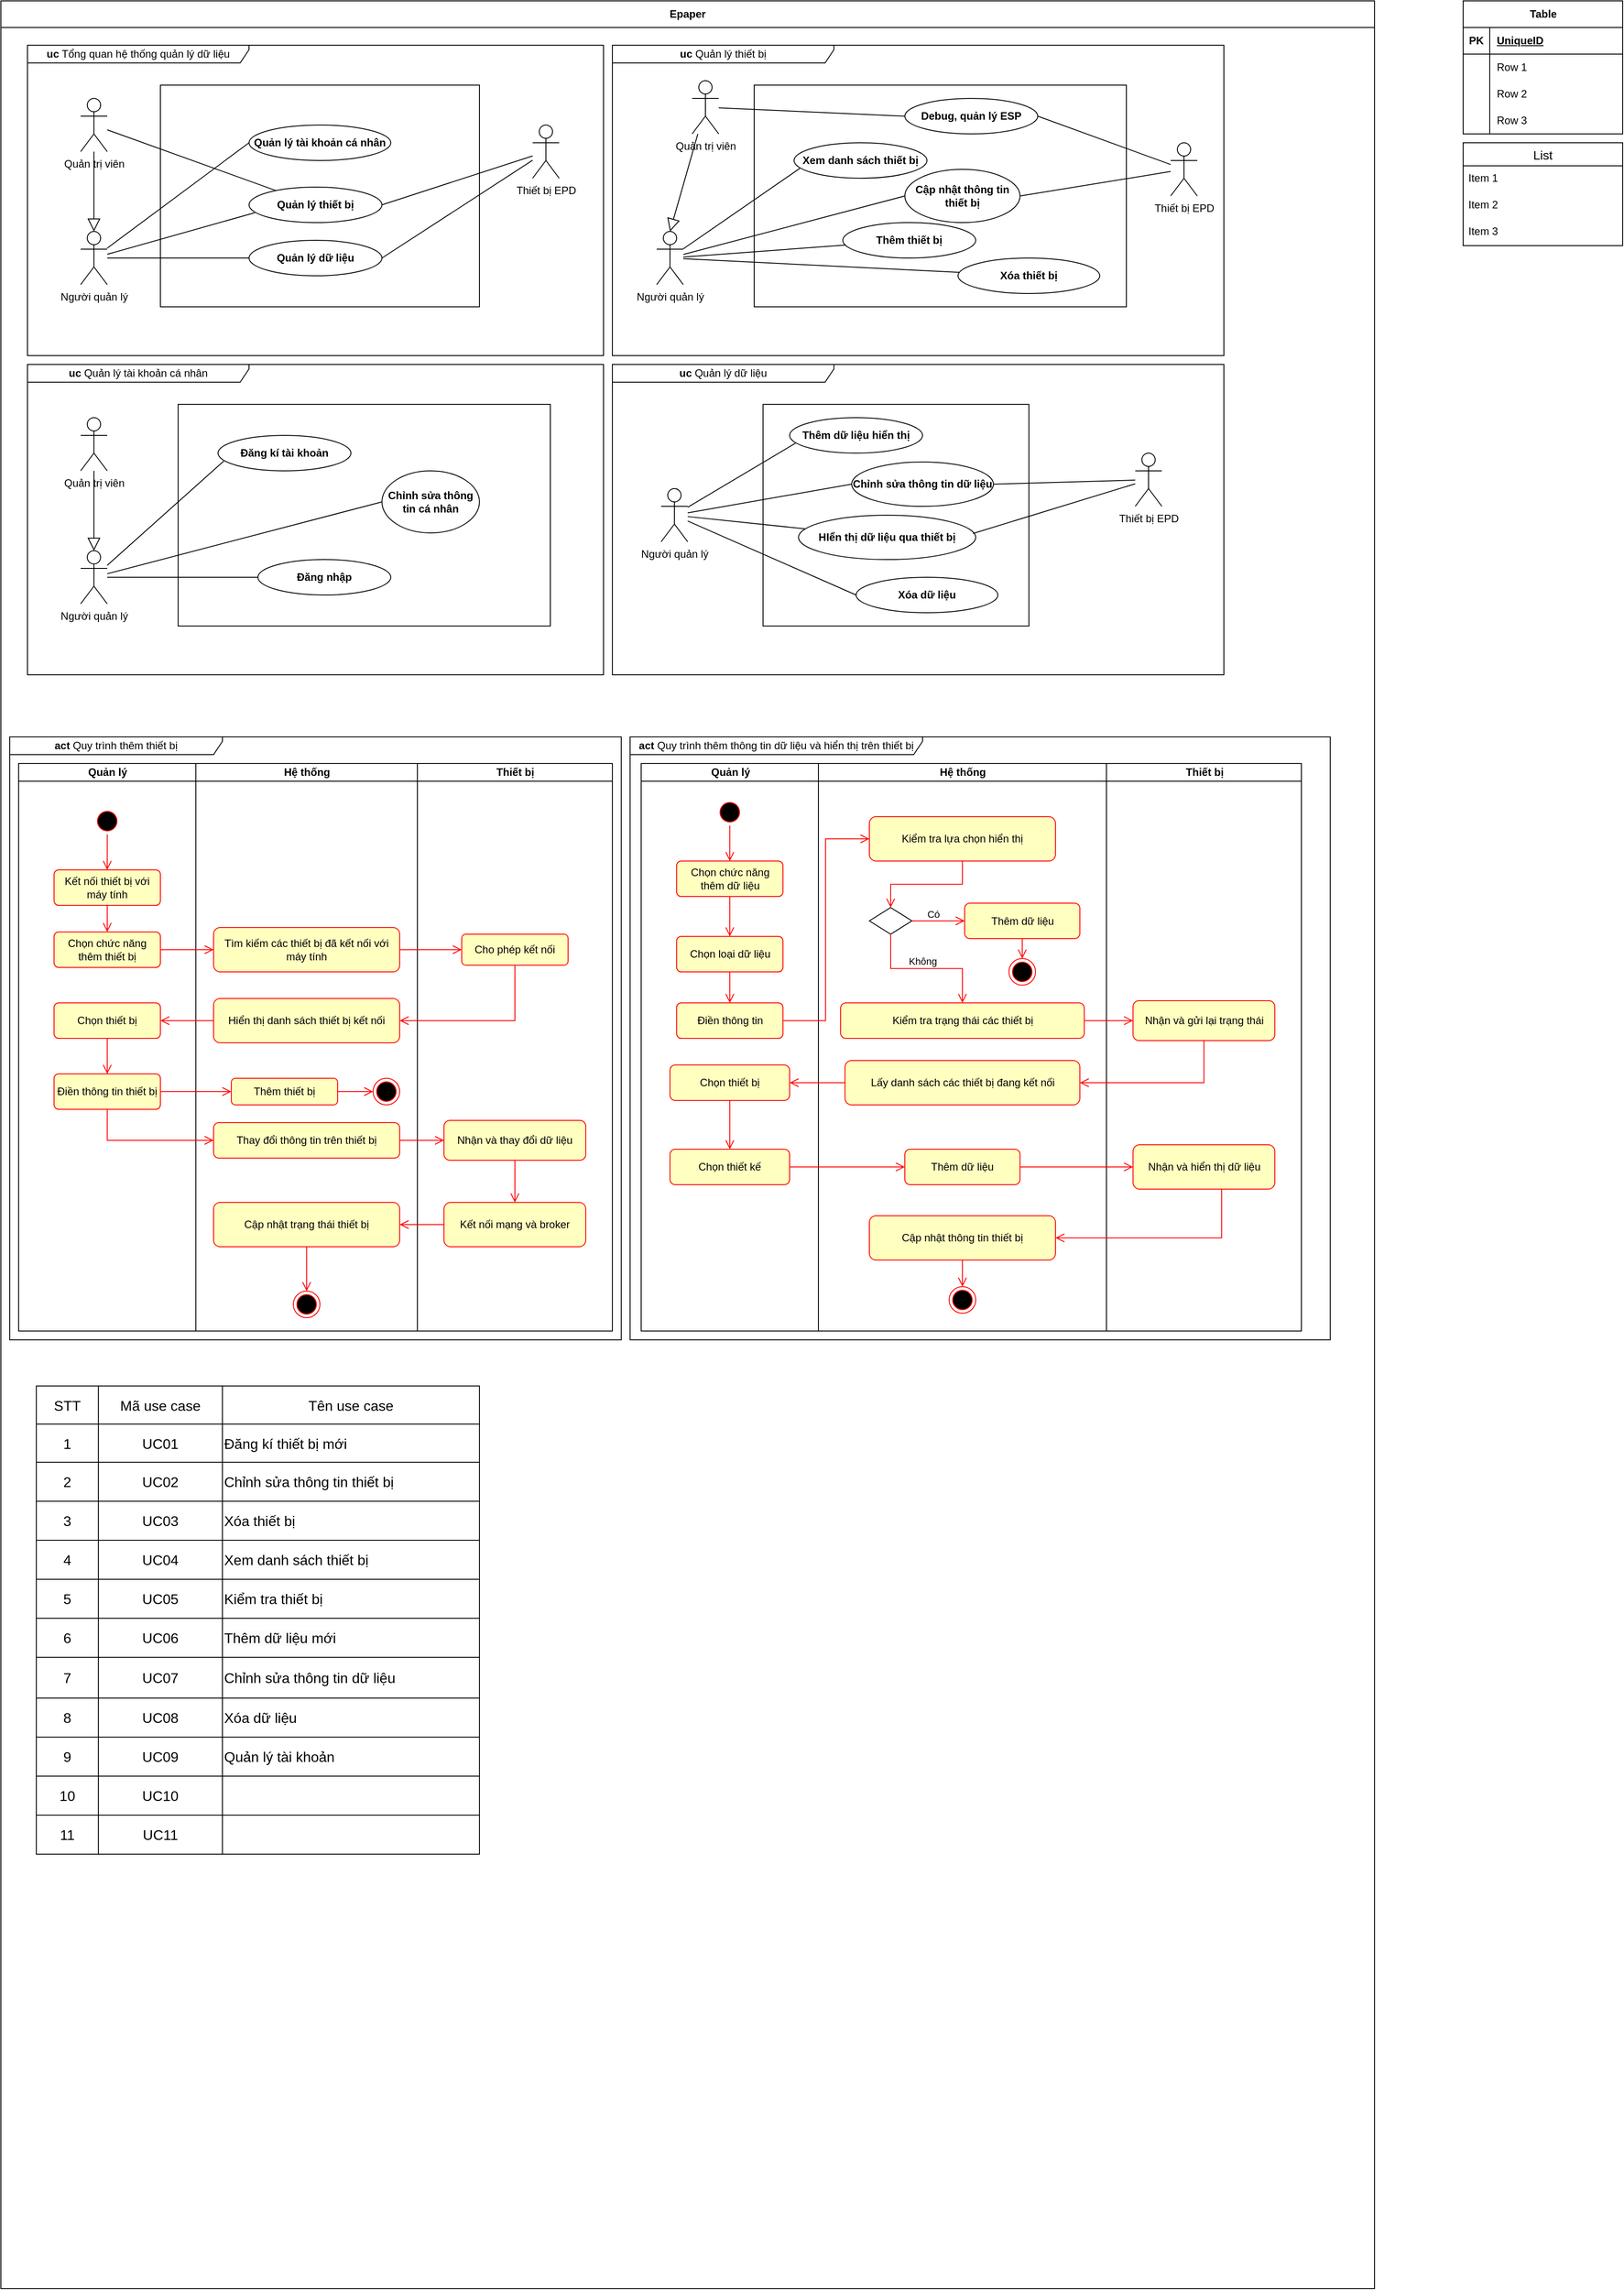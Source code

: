 <mxfile version="22.1.11" type="github">
  <diagram name="Page-1" id="0OlRuX2u1BizBqfty6y2">
    <mxGraphModel dx="3322" dy="147" grid="1" gridSize="10" guides="1" tooltips="1" connect="1" arrows="1" fold="1" page="1" pageScale="1" pageWidth="850" pageHeight="1100" math="0" shadow="0">
      <root>
        <mxCell id="0" />
        <mxCell id="1" parent="0" />
        <mxCell id="DwOfW-cFvP-H3PseVuV7-2" value="Epaper" style="swimlane;fontStyle=1;align=center;horizontal=1;startSize=30;collapsible=0;html=1;whiteSpace=wrap;" parent="1" vertex="1">
          <mxGeometry x="-360" y="1210" width="1550" height="2580" as="geometry" />
        </mxCell>
        <mxCell id="DwOfW-cFvP-H3PseVuV7-3" value="&lt;b&gt;uc&lt;/b&gt; Tổng quan hệ thống quản lý dữ liệu" style="shape=umlFrame;whiteSpace=wrap;html=1;pointerEvents=0;recursiveResize=0;container=1;collapsible=0;width=250;height=20;" parent="DwOfW-cFvP-H3PseVuV7-2" vertex="1">
          <mxGeometry width="650" height="350" relative="1" as="geometry">
            <mxPoint x="30" y="50" as="offset" />
          </mxGeometry>
        </mxCell>
        <mxCell id="DwOfW-cFvP-H3PseVuV7-7" value="Người quản lý" style="shape=umlActor;html=1;verticalLabelPosition=bottom;verticalAlign=top;align=center;" parent="DwOfW-cFvP-H3PseVuV7-3" vertex="1">
          <mxGeometry x="60" y="210" width="30" height="60" as="geometry" />
        </mxCell>
        <mxCell id="DwOfW-cFvP-H3PseVuV7-10" value="" style="rounded=0;whiteSpace=wrap;html=1;fillColor=none;" parent="DwOfW-cFvP-H3PseVuV7-3" vertex="1">
          <mxGeometry x="150" y="45" width="360" height="250" as="geometry" />
        </mxCell>
        <mxCell id="DwOfW-cFvP-H3PseVuV7-11" value="Quản lý thiết bị" style="shape=ellipse;html=1;strokeWidth=1;fontStyle=1;whiteSpace=wrap;align=center;perimeter=ellipsePerimeter;" parent="DwOfW-cFvP-H3PseVuV7-3" vertex="1">
          <mxGeometry x="250" y="160" width="150" height="40" as="geometry" />
        </mxCell>
        <mxCell id="DwOfW-cFvP-H3PseVuV7-12" value="Quản lý dữ liệu" style="shape=ellipse;html=1;strokeWidth=1;fontStyle=1;whiteSpace=wrap;align=center;perimeter=ellipsePerimeter;" parent="DwOfW-cFvP-H3PseVuV7-3" vertex="1">
          <mxGeometry x="250" y="220" width="150" height="40" as="geometry" />
        </mxCell>
        <mxCell id="DwOfW-cFvP-H3PseVuV7-13" value="Quản lý tài khoản cá nhân" style="shape=ellipse;html=1;strokeWidth=1;fontStyle=1;whiteSpace=wrap;align=center;perimeter=ellipsePerimeter;" parent="DwOfW-cFvP-H3PseVuV7-3" vertex="1">
          <mxGeometry x="250" y="90" width="160" height="40" as="geometry" />
        </mxCell>
        <mxCell id="DwOfW-cFvP-H3PseVuV7-14" value="" style="edgeStyle=none;html=1;endArrow=none;verticalAlign=bottom;rounded=0;entryX=0.044;entryY=0.721;entryDx=0;entryDy=0;entryPerimeter=0;" parent="DwOfW-cFvP-H3PseVuV7-3" source="DwOfW-cFvP-H3PseVuV7-7" target="DwOfW-cFvP-H3PseVuV7-11" edge="1">
          <mxGeometry width="160" relative="1" as="geometry">
            <mxPoint x="70" y="140" as="sourcePoint" />
            <mxPoint x="480" y="240" as="targetPoint" />
          </mxGeometry>
        </mxCell>
        <mxCell id="DwOfW-cFvP-H3PseVuV7-15" value="" style="edgeStyle=none;html=1;endArrow=none;verticalAlign=bottom;rounded=0;" parent="DwOfW-cFvP-H3PseVuV7-3" source="DwOfW-cFvP-H3PseVuV7-7" target="DwOfW-cFvP-H3PseVuV7-12" edge="1">
          <mxGeometry width="160" relative="1" as="geometry">
            <mxPoint x="80" y="150" as="sourcePoint" />
            <mxPoint x="141" y="138" as="targetPoint" />
          </mxGeometry>
        </mxCell>
        <mxCell id="DwOfW-cFvP-H3PseVuV7-17" value="" style="edgeStyle=none;html=1;endArrow=none;verticalAlign=bottom;rounded=0;entryX=0;entryY=0.5;entryDx=0;entryDy=0;" parent="DwOfW-cFvP-H3PseVuV7-3" source="DwOfW-cFvP-H3PseVuV7-7" target="DwOfW-cFvP-H3PseVuV7-13" edge="1">
          <mxGeometry width="160" relative="1" as="geometry">
            <mxPoint x="320" y="240" as="sourcePoint" />
            <mxPoint x="480" y="240" as="targetPoint" />
          </mxGeometry>
        </mxCell>
        <mxCell id="DwOfW-cFvP-H3PseVuV7-6" value="Quản trị viên" style="shape=umlActor;html=1;verticalLabelPosition=bottom;verticalAlign=top;align=center;" parent="DwOfW-cFvP-H3PseVuV7-3" vertex="1">
          <mxGeometry x="60" y="60" width="30" height="60" as="geometry" />
        </mxCell>
        <mxCell id="DwOfW-cFvP-H3PseVuV7-19" value="" style="edgeStyle=none;html=1;endArrow=block;endFill=0;endSize=12;verticalAlign=bottom;rounded=0;entryX=0.5;entryY=0;entryDx=0;entryDy=0;entryPerimeter=0;" parent="DwOfW-cFvP-H3PseVuV7-3" source="DwOfW-cFvP-H3PseVuV7-6" target="DwOfW-cFvP-H3PseVuV7-7" edge="1">
          <mxGeometry width="160" relative="1" as="geometry">
            <mxPoint x="75" y="140" as="sourcePoint" />
            <mxPoint x="480" y="110" as="targetPoint" />
          </mxGeometry>
        </mxCell>
        <mxCell id="DwOfW-cFvP-H3PseVuV7-22" value="" style="edgeStyle=none;html=1;endArrow=none;verticalAlign=bottom;rounded=0;" parent="DwOfW-cFvP-H3PseVuV7-3" source="DwOfW-cFvP-H3PseVuV7-6" target="DwOfW-cFvP-H3PseVuV7-11" edge="1">
          <mxGeometry width="160" relative="1" as="geometry">
            <mxPoint x="340" y="110" as="sourcePoint" />
            <mxPoint x="500" y="110" as="targetPoint" />
          </mxGeometry>
        </mxCell>
        <mxCell id="DwOfW-cFvP-H3PseVuV7-75" value="Thiết bị EPD" style="shape=umlActor;html=1;verticalLabelPosition=bottom;verticalAlign=top;align=center;" parent="DwOfW-cFvP-H3PseVuV7-3" vertex="1">
          <mxGeometry x="570" y="90" width="30" height="60" as="geometry" />
        </mxCell>
        <mxCell id="DwOfW-cFvP-H3PseVuV7-78" value="" style="edgeStyle=none;html=1;endArrow=none;verticalAlign=bottom;rounded=0;exitX=1;exitY=0.5;exitDx=0;exitDy=0;" parent="DwOfW-cFvP-H3PseVuV7-3" source="DwOfW-cFvP-H3PseVuV7-11" target="DwOfW-cFvP-H3PseVuV7-75" edge="1">
          <mxGeometry width="160" relative="1" as="geometry">
            <mxPoint x="360" y="170" as="sourcePoint" />
            <mxPoint x="486" y="176" as="targetPoint" />
          </mxGeometry>
        </mxCell>
        <mxCell id="DwOfW-cFvP-H3PseVuV7-79" value="" style="edgeStyle=none;html=1;endArrow=none;verticalAlign=bottom;rounded=0;exitX=1;exitY=0.5;exitDx=0;exitDy=0;" parent="DwOfW-cFvP-H3PseVuV7-3" source="DwOfW-cFvP-H3PseVuV7-12" target="DwOfW-cFvP-H3PseVuV7-75" edge="1">
          <mxGeometry width="160" relative="1" as="geometry">
            <mxPoint x="375" y="110" as="sourcePoint" />
            <mxPoint x="520" y="164" as="targetPoint" />
          </mxGeometry>
        </mxCell>
        <mxCell id="DwOfW-cFvP-H3PseVuV7-23" value="&lt;b&gt;uc&lt;/b&gt;&amp;nbsp;Quản lý thiết bị" style="shape=umlFrame;whiteSpace=wrap;html=1;pointerEvents=0;recursiveResize=0;container=1;collapsible=0;width=250;height=20;" parent="DwOfW-cFvP-H3PseVuV7-2" vertex="1">
          <mxGeometry width="690" height="350" relative="1" as="geometry">
            <mxPoint x="690" y="50" as="offset" />
          </mxGeometry>
        </mxCell>
        <mxCell id="DwOfW-cFvP-H3PseVuV7-24" value="Người quản lý" style="shape=umlActor;html=1;verticalLabelPosition=bottom;verticalAlign=top;align=center;" parent="DwOfW-cFvP-H3PseVuV7-23" vertex="1">
          <mxGeometry x="50" y="210" width="30" height="60" as="geometry" />
        </mxCell>
        <mxCell id="DwOfW-cFvP-H3PseVuV7-25" value="" style="rounded=0;whiteSpace=wrap;html=1;fillColor=none;" parent="DwOfW-cFvP-H3PseVuV7-23" vertex="1">
          <mxGeometry x="160" y="45" width="420" height="250" as="geometry" />
        </mxCell>
        <mxCell id="DwOfW-cFvP-H3PseVuV7-26" value="Xem danh sách thiết bị" style="shape=ellipse;html=1;strokeWidth=1;fontStyle=1;whiteSpace=wrap;align=center;perimeter=ellipsePerimeter;" parent="DwOfW-cFvP-H3PseVuV7-23" vertex="1">
          <mxGeometry x="205" y="110" width="150" height="40" as="geometry" />
        </mxCell>
        <mxCell id="DwOfW-cFvP-H3PseVuV7-27" value="Thêm thiết bị" style="shape=ellipse;html=1;strokeWidth=1;fontStyle=1;whiteSpace=wrap;align=center;perimeter=ellipsePerimeter;" parent="DwOfW-cFvP-H3PseVuV7-23" vertex="1">
          <mxGeometry x="260" y="200" width="150" height="40" as="geometry" />
        </mxCell>
        <mxCell id="DwOfW-cFvP-H3PseVuV7-28" value="Cập nhật thông tin thiết bị" style="shape=ellipse;html=1;strokeWidth=1;fontStyle=1;whiteSpace=wrap;align=center;perimeter=ellipsePerimeter;" parent="DwOfW-cFvP-H3PseVuV7-23" vertex="1">
          <mxGeometry x="330" y="140" width="130" height="60" as="geometry" />
        </mxCell>
        <mxCell id="DwOfW-cFvP-H3PseVuV7-29" value="" style="edgeStyle=none;html=1;endArrow=none;verticalAlign=bottom;rounded=0;entryX=0.044;entryY=0.721;entryDx=0;entryDy=0;entryPerimeter=0;" parent="DwOfW-cFvP-H3PseVuV7-23" source="DwOfW-cFvP-H3PseVuV7-24" target="DwOfW-cFvP-H3PseVuV7-26" edge="1">
          <mxGeometry width="160" relative="1" as="geometry">
            <mxPoint x="60" y="140" as="sourcePoint" />
            <mxPoint x="470" y="240" as="targetPoint" />
          </mxGeometry>
        </mxCell>
        <mxCell id="DwOfW-cFvP-H3PseVuV7-30" value="" style="edgeStyle=none;html=1;endArrow=none;verticalAlign=bottom;rounded=0;" parent="DwOfW-cFvP-H3PseVuV7-23" source="DwOfW-cFvP-H3PseVuV7-24" target="DwOfW-cFvP-H3PseVuV7-27" edge="1">
          <mxGeometry width="160" relative="1" as="geometry">
            <mxPoint x="70" y="150" as="sourcePoint" />
            <mxPoint x="131" y="138" as="targetPoint" />
          </mxGeometry>
        </mxCell>
        <mxCell id="DwOfW-cFvP-H3PseVuV7-31" value="" style="edgeStyle=none;html=1;endArrow=none;verticalAlign=bottom;rounded=0;entryX=0;entryY=0.5;entryDx=0;entryDy=0;" parent="DwOfW-cFvP-H3PseVuV7-23" source="DwOfW-cFvP-H3PseVuV7-24" target="DwOfW-cFvP-H3PseVuV7-28" edge="1">
          <mxGeometry width="160" relative="1" as="geometry">
            <mxPoint x="310" y="240" as="sourcePoint" />
            <mxPoint x="470" y="240" as="targetPoint" />
          </mxGeometry>
        </mxCell>
        <mxCell id="DwOfW-cFvP-H3PseVuV7-32" value="Quản trị viên" style="shape=umlActor;html=1;verticalLabelPosition=bottom;verticalAlign=top;align=center;" parent="DwOfW-cFvP-H3PseVuV7-23" vertex="1">
          <mxGeometry x="90" y="40" width="30" height="60" as="geometry" />
        </mxCell>
        <mxCell id="DwOfW-cFvP-H3PseVuV7-33" value="" style="edgeStyle=none;html=1;endArrow=block;endFill=0;endSize=12;verticalAlign=bottom;rounded=0;entryX=0.5;entryY=0;entryDx=0;entryDy=0;entryPerimeter=0;" parent="DwOfW-cFvP-H3PseVuV7-23" source="DwOfW-cFvP-H3PseVuV7-32" target="DwOfW-cFvP-H3PseVuV7-24" edge="1">
          <mxGeometry width="160" relative="1" as="geometry">
            <mxPoint x="65" y="140" as="sourcePoint" />
            <mxPoint x="470" y="110" as="targetPoint" />
          </mxGeometry>
        </mxCell>
        <mxCell id="DwOfW-cFvP-H3PseVuV7-34" value="" style="edgeStyle=none;html=1;endArrow=none;verticalAlign=bottom;rounded=0;entryX=0;entryY=0.5;entryDx=0;entryDy=0;" parent="DwOfW-cFvP-H3PseVuV7-23" source="DwOfW-cFvP-H3PseVuV7-32" target="DwOfW-cFvP-H3PseVuV7-36" edge="1">
          <mxGeometry width="160" relative="1" as="geometry">
            <mxPoint x="330" y="110" as="sourcePoint" />
            <mxPoint x="490" y="110" as="targetPoint" />
          </mxGeometry>
        </mxCell>
        <mxCell id="DwOfW-cFvP-H3PseVuV7-35" value="Xóa thiết bị" style="shape=ellipse;html=1;strokeWidth=1;fontStyle=1;whiteSpace=wrap;align=center;perimeter=ellipsePerimeter;" parent="DwOfW-cFvP-H3PseVuV7-23" vertex="1">
          <mxGeometry x="390" y="240" width="160" height="40" as="geometry" />
        </mxCell>
        <mxCell id="DwOfW-cFvP-H3PseVuV7-36" value="Debug, quản lý ESP" style="shape=ellipse;html=1;strokeWidth=1;fontStyle=1;whiteSpace=wrap;align=center;perimeter=ellipsePerimeter;" parent="DwOfW-cFvP-H3PseVuV7-23" vertex="1">
          <mxGeometry x="330" y="60" width="150" height="40" as="geometry" />
        </mxCell>
        <mxCell id="DwOfW-cFvP-H3PseVuV7-38" value="" style="edgeStyle=none;html=1;endArrow=none;verticalAlign=bottom;rounded=0;" parent="DwOfW-cFvP-H3PseVuV7-23" source="DwOfW-cFvP-H3PseVuV7-24" target="DwOfW-cFvP-H3PseVuV7-35" edge="1">
          <mxGeometry width="160" relative="1" as="geometry">
            <mxPoint x="90" y="248" as="sourcePoint" />
            <mxPoint x="266" y="228" as="targetPoint" />
          </mxGeometry>
        </mxCell>
        <mxCell id="DwOfW-cFvP-H3PseVuV7-80" value="Thiết bị EPD" style="shape=umlActor;html=1;verticalLabelPosition=bottom;verticalAlign=top;align=center;" parent="DwOfW-cFvP-H3PseVuV7-23" vertex="1">
          <mxGeometry x="630" y="110" width="30" height="60" as="geometry" />
        </mxCell>
        <mxCell id="DwOfW-cFvP-H3PseVuV7-81" value="" style="edgeStyle=none;html=1;endArrow=none;verticalAlign=bottom;rounded=0;entryX=1;entryY=0.5;entryDx=0;entryDy=0;" parent="DwOfW-cFvP-H3PseVuV7-23" source="DwOfW-cFvP-H3PseVuV7-80" target="DwOfW-cFvP-H3PseVuV7-36" edge="1">
          <mxGeometry width="160" relative="1" as="geometry">
            <mxPoint x="130" y="81" as="sourcePoint" />
            <mxPoint x="390" y="100" as="targetPoint" />
          </mxGeometry>
        </mxCell>
        <mxCell id="DwOfW-cFvP-H3PseVuV7-82" value="" style="edgeStyle=none;html=1;endArrow=none;verticalAlign=bottom;rounded=0;entryX=1;entryY=0.5;entryDx=0;entryDy=0;" parent="DwOfW-cFvP-H3PseVuV7-23" source="DwOfW-cFvP-H3PseVuV7-80" target="DwOfW-cFvP-H3PseVuV7-28" edge="1">
          <mxGeometry width="160" relative="1" as="geometry">
            <mxPoint x="650" y="109" as="sourcePoint" />
            <mxPoint x="540" y="100" as="targetPoint" />
          </mxGeometry>
        </mxCell>
        <mxCell id="DwOfW-cFvP-H3PseVuV7-39" value="&lt;b&gt;uc&lt;/b&gt; Quản lý tài khoản cá nhân" style="shape=umlFrame;whiteSpace=wrap;html=1;pointerEvents=0;recursiveResize=0;container=1;collapsible=0;width=250;height=20;" parent="DwOfW-cFvP-H3PseVuV7-2" vertex="1">
          <mxGeometry width="650" height="350" relative="1" as="geometry">
            <mxPoint x="30" y="410" as="offset" />
          </mxGeometry>
        </mxCell>
        <mxCell id="DwOfW-cFvP-H3PseVuV7-40" value="Người quản lý" style="shape=umlActor;html=1;verticalLabelPosition=bottom;verticalAlign=top;align=center;" parent="DwOfW-cFvP-H3PseVuV7-39" vertex="1">
          <mxGeometry x="60" y="210" width="30" height="60" as="geometry" />
        </mxCell>
        <mxCell id="DwOfW-cFvP-H3PseVuV7-41" value="" style="rounded=0;whiteSpace=wrap;html=1;fillColor=none;" parent="DwOfW-cFvP-H3PseVuV7-39" vertex="1">
          <mxGeometry x="170" y="45" width="420" height="250" as="geometry" />
        </mxCell>
        <mxCell id="DwOfW-cFvP-H3PseVuV7-42" value="Đăng kí tài khoản" style="shape=ellipse;html=1;strokeWidth=1;fontStyle=1;whiteSpace=wrap;align=center;perimeter=ellipsePerimeter;" parent="DwOfW-cFvP-H3PseVuV7-39" vertex="1">
          <mxGeometry x="215" y="80" width="150" height="40" as="geometry" />
        </mxCell>
        <mxCell id="DwOfW-cFvP-H3PseVuV7-43" value="Đăng nhập" style="shape=ellipse;html=1;strokeWidth=1;fontStyle=1;whiteSpace=wrap;align=center;perimeter=ellipsePerimeter;" parent="DwOfW-cFvP-H3PseVuV7-39" vertex="1">
          <mxGeometry x="260" y="220" width="150" height="40" as="geometry" />
        </mxCell>
        <mxCell id="DwOfW-cFvP-H3PseVuV7-44" value="Chỉnh sửa thông tin cá nhân" style="shape=ellipse;html=1;strokeWidth=1;fontStyle=1;whiteSpace=wrap;align=center;perimeter=ellipsePerimeter;" parent="DwOfW-cFvP-H3PseVuV7-39" vertex="1">
          <mxGeometry x="400" y="120" width="110" height="70" as="geometry" />
        </mxCell>
        <mxCell id="DwOfW-cFvP-H3PseVuV7-45" value="" style="edgeStyle=none;html=1;endArrow=none;verticalAlign=bottom;rounded=0;entryX=0.044;entryY=0.721;entryDx=0;entryDy=0;entryPerimeter=0;" parent="DwOfW-cFvP-H3PseVuV7-39" source="DwOfW-cFvP-H3PseVuV7-40" target="DwOfW-cFvP-H3PseVuV7-42" edge="1">
          <mxGeometry width="160" relative="1" as="geometry">
            <mxPoint x="70" y="140" as="sourcePoint" />
            <mxPoint x="480" y="240" as="targetPoint" />
          </mxGeometry>
        </mxCell>
        <mxCell id="DwOfW-cFvP-H3PseVuV7-46" value="" style="edgeStyle=none;html=1;endArrow=none;verticalAlign=bottom;rounded=0;" parent="DwOfW-cFvP-H3PseVuV7-39" source="DwOfW-cFvP-H3PseVuV7-40" target="DwOfW-cFvP-H3PseVuV7-43" edge="1">
          <mxGeometry width="160" relative="1" as="geometry">
            <mxPoint x="80" y="150" as="sourcePoint" />
            <mxPoint x="141" y="138" as="targetPoint" />
          </mxGeometry>
        </mxCell>
        <mxCell id="DwOfW-cFvP-H3PseVuV7-47" value="" style="edgeStyle=none;html=1;endArrow=none;verticalAlign=bottom;rounded=0;entryX=0;entryY=0.5;entryDx=0;entryDy=0;" parent="DwOfW-cFvP-H3PseVuV7-39" source="DwOfW-cFvP-H3PseVuV7-40" target="DwOfW-cFvP-H3PseVuV7-44" edge="1">
          <mxGeometry width="160" relative="1" as="geometry">
            <mxPoint x="320" y="240" as="sourcePoint" />
            <mxPoint x="480" y="240" as="targetPoint" />
          </mxGeometry>
        </mxCell>
        <mxCell id="DwOfW-cFvP-H3PseVuV7-48" value="Quản trị viên" style="shape=umlActor;html=1;verticalLabelPosition=bottom;verticalAlign=top;align=center;" parent="DwOfW-cFvP-H3PseVuV7-39" vertex="1">
          <mxGeometry x="60" y="60" width="30" height="60" as="geometry" />
        </mxCell>
        <mxCell id="DwOfW-cFvP-H3PseVuV7-49" value="" style="edgeStyle=none;html=1;endArrow=block;endFill=0;endSize=12;verticalAlign=bottom;rounded=0;entryX=0.5;entryY=0;entryDx=0;entryDy=0;entryPerimeter=0;" parent="DwOfW-cFvP-H3PseVuV7-39" source="DwOfW-cFvP-H3PseVuV7-48" target="DwOfW-cFvP-H3PseVuV7-40" edge="1">
          <mxGeometry width="160" relative="1" as="geometry">
            <mxPoint x="75" y="140" as="sourcePoint" />
            <mxPoint x="480" y="110" as="targetPoint" />
          </mxGeometry>
        </mxCell>
        <mxCell id="DwOfW-cFvP-H3PseVuV7-51" value="&lt;b&gt;uc&lt;/b&gt; Quản lý dữ liệu" style="shape=umlFrame;whiteSpace=wrap;html=1;pointerEvents=0;recursiveResize=0;container=1;collapsible=0;width=250;height=20;" parent="DwOfW-cFvP-H3PseVuV7-2" vertex="1">
          <mxGeometry width="690" height="350" relative="1" as="geometry">
            <mxPoint x="690" y="410" as="offset" />
          </mxGeometry>
        </mxCell>
        <mxCell id="DwOfW-cFvP-H3PseVuV7-52" value="Người quản lý" style="shape=umlActor;html=1;verticalLabelPosition=bottom;verticalAlign=top;align=center;" parent="DwOfW-cFvP-H3PseVuV7-51" vertex="1">
          <mxGeometry x="55" y="140" width="30" height="60" as="geometry" />
        </mxCell>
        <mxCell id="DwOfW-cFvP-H3PseVuV7-53" value="" style="rounded=0;whiteSpace=wrap;html=1;fillColor=none;" parent="DwOfW-cFvP-H3PseVuV7-51" vertex="1">
          <mxGeometry x="170" y="45" width="300" height="250" as="geometry" />
        </mxCell>
        <mxCell id="DwOfW-cFvP-H3PseVuV7-54" value="Thêm dữ liệu hiển thị" style="shape=ellipse;html=1;strokeWidth=1;fontStyle=1;whiteSpace=wrap;align=center;perimeter=ellipsePerimeter;" parent="DwOfW-cFvP-H3PseVuV7-51" vertex="1">
          <mxGeometry x="200" y="60" width="150" height="40" as="geometry" />
        </mxCell>
        <mxCell id="DwOfW-cFvP-H3PseVuV7-55" value="HIển thị dữ liệu qua thiết bị" style="shape=ellipse;html=1;strokeWidth=1;fontStyle=1;whiteSpace=wrap;align=center;perimeter=ellipsePerimeter;" parent="DwOfW-cFvP-H3PseVuV7-51" vertex="1">
          <mxGeometry x="210" y="170" width="200" height="50" as="geometry" />
        </mxCell>
        <mxCell id="DwOfW-cFvP-H3PseVuV7-56" value="Chỉnh sửa thông tin dữ liệu" style="shape=ellipse;html=1;strokeWidth=1;fontStyle=1;whiteSpace=wrap;align=center;perimeter=ellipsePerimeter;" parent="DwOfW-cFvP-H3PseVuV7-51" vertex="1">
          <mxGeometry x="270" y="110" width="160" height="50" as="geometry" />
        </mxCell>
        <mxCell id="DwOfW-cFvP-H3PseVuV7-57" value="" style="edgeStyle=none;html=1;endArrow=none;verticalAlign=bottom;rounded=0;entryX=0.044;entryY=0.721;entryDx=0;entryDy=0;entryPerimeter=0;" parent="DwOfW-cFvP-H3PseVuV7-51" source="DwOfW-cFvP-H3PseVuV7-52" target="DwOfW-cFvP-H3PseVuV7-54" edge="1">
          <mxGeometry width="160" relative="1" as="geometry">
            <mxPoint x="70" y="140" as="sourcePoint" />
            <mxPoint x="480" y="240" as="targetPoint" />
          </mxGeometry>
        </mxCell>
        <mxCell id="DwOfW-cFvP-H3PseVuV7-58" value="" style="edgeStyle=none;html=1;endArrow=none;verticalAlign=bottom;rounded=0;" parent="DwOfW-cFvP-H3PseVuV7-51" source="DwOfW-cFvP-H3PseVuV7-52" target="DwOfW-cFvP-H3PseVuV7-55" edge="1">
          <mxGeometry width="160" relative="1" as="geometry">
            <mxPoint x="80" y="150" as="sourcePoint" />
            <mxPoint x="141" y="138" as="targetPoint" />
          </mxGeometry>
        </mxCell>
        <mxCell id="DwOfW-cFvP-H3PseVuV7-59" value="" style="edgeStyle=none;html=1;endArrow=none;verticalAlign=bottom;rounded=0;entryX=0;entryY=0.5;entryDx=0;entryDy=0;" parent="DwOfW-cFvP-H3PseVuV7-51" source="DwOfW-cFvP-H3PseVuV7-52" target="DwOfW-cFvP-H3PseVuV7-56" edge="1">
          <mxGeometry width="160" relative="1" as="geometry">
            <mxPoint x="320" y="240" as="sourcePoint" />
            <mxPoint x="480" y="240" as="targetPoint" />
          </mxGeometry>
        </mxCell>
        <mxCell id="DwOfW-cFvP-H3PseVuV7-83" value="Thiết bị EPD" style="shape=umlActor;html=1;verticalLabelPosition=bottom;verticalAlign=top;align=center;" parent="DwOfW-cFvP-H3PseVuV7-51" vertex="1">
          <mxGeometry x="590" y="100" width="30" height="60" as="geometry" />
        </mxCell>
        <mxCell id="DwOfW-cFvP-H3PseVuV7-84" value="" style="edgeStyle=none;html=1;endArrow=none;verticalAlign=bottom;rounded=0;exitX=1;exitY=0.5;exitDx=0;exitDy=0;" parent="DwOfW-cFvP-H3PseVuV7-51" source="DwOfW-cFvP-H3PseVuV7-56" target="DwOfW-cFvP-H3PseVuV7-83" edge="1">
          <mxGeometry width="160" relative="1" as="geometry">
            <mxPoint x="95" y="180" as="sourcePoint" />
            <mxPoint x="260" y="180" as="targetPoint" />
          </mxGeometry>
        </mxCell>
        <mxCell id="DwOfW-cFvP-H3PseVuV7-85" value="" style="edgeStyle=none;html=1;endArrow=none;verticalAlign=bottom;rounded=0;exitX=0.985;exitY=0.412;exitDx=0;exitDy=0;exitPerimeter=0;" parent="DwOfW-cFvP-H3PseVuV7-51" source="DwOfW-cFvP-H3PseVuV7-55" target="DwOfW-cFvP-H3PseVuV7-83" edge="1">
          <mxGeometry width="160" relative="1" as="geometry">
            <mxPoint x="420" y="180" as="sourcePoint" />
            <mxPoint x="550" y="144" as="targetPoint" />
          </mxGeometry>
        </mxCell>
        <mxCell id="DwOfW-cFvP-H3PseVuV7-268" value="Xóa dữ liệu" style="shape=ellipse;html=1;strokeWidth=1;fontStyle=1;whiteSpace=wrap;align=center;perimeter=ellipsePerimeter;" parent="DwOfW-cFvP-H3PseVuV7-51" vertex="1">
          <mxGeometry x="275" y="240" width="160" height="40" as="geometry" />
        </mxCell>
        <mxCell id="DwOfW-cFvP-H3PseVuV7-269" value="" style="edgeStyle=none;html=1;endArrow=none;verticalAlign=bottom;rounded=0;entryX=0;entryY=0.5;entryDx=0;entryDy=0;" parent="DwOfW-cFvP-H3PseVuV7-51" source="DwOfW-cFvP-H3PseVuV7-52" target="DwOfW-cFvP-H3PseVuV7-268" edge="1">
          <mxGeometry width="160" relative="1" as="geometry">
            <mxPoint x="95" y="182" as="sourcePoint" />
            <mxPoint x="224" y="197" as="targetPoint" />
          </mxGeometry>
        </mxCell>
        <mxCell id="DwOfW-cFvP-H3PseVuV7-95" value="&lt;b&gt;act&lt;/b&gt; Quy trình thêm thiết bị" style="shape=umlFrame;whiteSpace=wrap;html=1;pointerEvents=0;width=240;height=20;" parent="DwOfW-cFvP-H3PseVuV7-2" vertex="1">
          <mxGeometry x="10" y="830" width="690" height="680" as="geometry" />
        </mxCell>
        <mxCell id="DwOfW-cFvP-H3PseVuV7-96" value="&lt;b&gt;act&lt;/b&gt; Quy trình thêm thông tin dữ liệu và hiển thị trên thiết bị" style="shape=umlFrame;whiteSpace=wrap;html=1;pointerEvents=0;width=330;height=20;" parent="DwOfW-cFvP-H3PseVuV7-2" vertex="1">
          <mxGeometry x="710" y="830" width="790" height="680" as="geometry" />
        </mxCell>
        <mxCell id="DwOfW-cFvP-H3PseVuV7-97" value="" style="swimlane;childLayout=stackLayout;resizeParent=1;resizeParentMax=0;startSize=0;html=1;" parent="DwOfW-cFvP-H3PseVuV7-2" vertex="1">
          <mxGeometry x="20" y="860" width="670" height="640" as="geometry">
            <mxRectangle x="50" y="890" width="70" height="30" as="alternateBounds" />
          </mxGeometry>
        </mxCell>
        <mxCell id="DwOfW-cFvP-H3PseVuV7-98" value="Quản lý" style="swimlane;startSize=20;html=1;" parent="DwOfW-cFvP-H3PseVuV7-97" vertex="1">
          <mxGeometry width="200" height="640" as="geometry">
            <mxRectangle y="20" width="40" height="460" as="alternateBounds" />
          </mxGeometry>
        </mxCell>
        <mxCell id="DwOfW-cFvP-H3PseVuV7-101" value="" style="ellipse;html=1;shape=startState;fillColor=#000000;strokeColor=#ff0000;" parent="DwOfW-cFvP-H3PseVuV7-98" vertex="1">
          <mxGeometry x="85" y="50" width="30" height="30" as="geometry" />
        </mxCell>
        <mxCell id="DwOfW-cFvP-H3PseVuV7-102" value="" style="edgeStyle=orthogonalEdgeStyle;html=1;verticalAlign=bottom;endArrow=open;endSize=8;strokeColor=#ff0000;rounded=0;exitX=0.5;exitY=1;exitDx=0;exitDy=0;entryX=0.5;entryY=0;entryDx=0;entryDy=0;" parent="DwOfW-cFvP-H3PseVuV7-98" source="DwOfW-cFvP-H3PseVuV7-101" target="DwOfW-cFvP-H3PseVuV7-184" edge="1">
          <mxGeometry relative="1" as="geometry">
            <mxPoint x="60" y="130" as="targetPoint" />
          </mxGeometry>
        </mxCell>
        <mxCell id="DwOfW-cFvP-H3PseVuV7-103" value="Chọn chức năng thêm thiết bị" style="rounded=1;whiteSpace=wrap;html=1;arcSize=13;fontColor=#000000;fillColor=#ffffc0;strokeColor=#ff0000;" parent="DwOfW-cFvP-H3PseVuV7-98" vertex="1">
          <mxGeometry x="40" y="190" width="120" height="40" as="geometry" />
        </mxCell>
        <mxCell id="DwOfW-cFvP-H3PseVuV7-115" value="Chọn thiết bị" style="rounded=1;whiteSpace=wrap;html=1;arcSize=13;fontColor=#000000;fillColor=#ffffc0;strokeColor=#ff0000;" parent="DwOfW-cFvP-H3PseVuV7-98" vertex="1">
          <mxGeometry x="40" y="270" width="120" height="40" as="geometry" />
        </mxCell>
        <mxCell id="DwOfW-cFvP-H3PseVuV7-116" value="Điền thông tin thiết bị" style="rounded=1;whiteSpace=wrap;html=1;arcSize=13;fontColor=#000000;fillColor=#ffffc0;strokeColor=#ff0000;" parent="DwOfW-cFvP-H3PseVuV7-98" vertex="1">
          <mxGeometry x="40" y="350" width="120" height="40" as="geometry" />
        </mxCell>
        <mxCell id="DwOfW-cFvP-H3PseVuV7-124" value="" style="edgeStyle=orthogonalEdgeStyle;html=1;verticalAlign=bottom;endArrow=open;endSize=8;strokeColor=#ff0000;rounded=0;exitX=0.5;exitY=1;exitDx=0;exitDy=0;entryX=0.5;entryY=0;entryDx=0;entryDy=0;" parent="DwOfW-cFvP-H3PseVuV7-98" source="DwOfW-cFvP-H3PseVuV7-115" target="DwOfW-cFvP-H3PseVuV7-116" edge="1">
          <mxGeometry relative="1" as="geometry">
            <mxPoint x="150" y="305" as="targetPoint" />
            <mxPoint x="190" y="305" as="sourcePoint" />
          </mxGeometry>
        </mxCell>
        <mxCell id="DwOfW-cFvP-H3PseVuV7-184" value="Kết nối thiết bị với máy tính" style="rounded=1;whiteSpace=wrap;html=1;arcSize=13;fontColor=#000000;fillColor=#ffffc0;strokeColor=#ff0000;" parent="DwOfW-cFvP-H3PseVuV7-98" vertex="1">
          <mxGeometry x="40" y="120" width="120" height="40" as="geometry" />
        </mxCell>
        <mxCell id="DwOfW-cFvP-H3PseVuV7-185" value="" style="edgeStyle=orthogonalEdgeStyle;html=1;verticalAlign=bottom;endArrow=open;endSize=8;strokeColor=#ff0000;rounded=0;exitX=0.5;exitY=1;exitDx=0;exitDy=0;entryX=0.5;entryY=0;entryDx=0;entryDy=0;" parent="DwOfW-cFvP-H3PseVuV7-98" source="DwOfW-cFvP-H3PseVuV7-184" target="DwOfW-cFvP-H3PseVuV7-103" edge="1">
          <mxGeometry relative="1" as="geometry">
            <mxPoint x="110" y="120" as="targetPoint" />
            <mxPoint x="110" y="100" as="sourcePoint" />
          </mxGeometry>
        </mxCell>
        <mxCell id="DwOfW-cFvP-H3PseVuV7-99" value="Hệ thống" style="swimlane;startSize=20;html=1;" parent="DwOfW-cFvP-H3PseVuV7-97" vertex="1">
          <mxGeometry x="200" width="250" height="640" as="geometry">
            <mxRectangle x="200" y="20" width="40" height="610" as="alternateBounds" />
          </mxGeometry>
        </mxCell>
        <mxCell id="DwOfW-cFvP-H3PseVuV7-106" value="Tìm kiếm các thiết bị đã kết nối với máy tính" style="rounded=1;whiteSpace=wrap;html=1;arcSize=15;fontColor=#000000;fillColor=#ffffc0;strokeColor=#ff0000;" parent="DwOfW-cFvP-H3PseVuV7-99" vertex="1">
          <mxGeometry x="20" y="185" width="210" height="50" as="geometry" />
        </mxCell>
        <mxCell id="DwOfW-cFvP-H3PseVuV7-114" value="Hiển thị danh sách thiết bị kết nối" style="rounded=1;whiteSpace=wrap;html=1;arcSize=15;fontColor=#000000;fillColor=#ffffc0;strokeColor=#ff0000;" parent="DwOfW-cFvP-H3PseVuV7-99" vertex="1">
          <mxGeometry x="20" y="265" width="210" height="50" as="geometry" />
        </mxCell>
        <mxCell id="DwOfW-cFvP-H3PseVuV7-117" value="Thêm thiết bị" style="rounded=1;whiteSpace=wrap;html=1;arcSize=15;fontColor=#000000;fillColor=#ffffc0;strokeColor=#ff0000;" parent="DwOfW-cFvP-H3PseVuV7-99" vertex="1">
          <mxGeometry x="40" y="355" width="120" height="30" as="geometry" />
        </mxCell>
        <mxCell id="DwOfW-cFvP-H3PseVuV7-118" value="Thay đổi thông tin trên thiết bị" style="rounded=1;whiteSpace=wrap;html=1;arcSize=15;fontColor=#000000;fillColor=#ffffc0;strokeColor=#ff0000;" parent="DwOfW-cFvP-H3PseVuV7-99" vertex="1">
          <mxGeometry x="20" y="405" width="210" height="40" as="geometry" />
        </mxCell>
        <mxCell id="DwOfW-cFvP-H3PseVuV7-120" value="Cập nhật trạng thái thiết bị" style="rounded=1;whiteSpace=wrap;html=1;arcSize=15;fontColor=#000000;fillColor=#ffffc0;strokeColor=#ff0000;" parent="DwOfW-cFvP-H3PseVuV7-99" vertex="1">
          <mxGeometry x="20" y="495" width="210" height="50" as="geometry" />
        </mxCell>
        <mxCell id="DwOfW-cFvP-H3PseVuV7-130" value="" style="ellipse;html=1;shape=endState;fillColor=#000000;strokeColor=#ff0000;" parent="DwOfW-cFvP-H3PseVuV7-99" vertex="1">
          <mxGeometry x="110" y="595" width="30" height="30" as="geometry" />
        </mxCell>
        <mxCell id="DwOfW-cFvP-H3PseVuV7-131" value="" style="edgeStyle=orthogonalEdgeStyle;html=1;verticalAlign=bottom;endArrow=open;endSize=8;strokeColor=#ff0000;rounded=0;exitX=0.5;exitY=1;exitDx=0;exitDy=0;entryX=0.5;entryY=0;entryDx=0;entryDy=0;" parent="DwOfW-cFvP-H3PseVuV7-99" source="DwOfW-cFvP-H3PseVuV7-120" target="DwOfW-cFvP-H3PseVuV7-130" edge="1">
          <mxGeometry relative="1" as="geometry">
            <mxPoint x="30" y="435" as="targetPoint" />
            <mxPoint x="-90" y="395" as="sourcePoint" />
          </mxGeometry>
        </mxCell>
        <mxCell id="DwOfW-cFvP-H3PseVuV7-167" value="" style="ellipse;html=1;shape=endState;fillColor=#000000;strokeColor=#ff0000;" parent="DwOfW-cFvP-H3PseVuV7-99" vertex="1">
          <mxGeometry x="200" y="355" width="30" height="30" as="geometry" />
        </mxCell>
        <mxCell id="DwOfW-cFvP-H3PseVuV7-168" value="" style="edgeStyle=orthogonalEdgeStyle;html=1;verticalAlign=bottom;endArrow=open;endSize=8;strokeColor=#ff0000;rounded=0;entryX=0;entryY=0.5;entryDx=0;entryDy=0;exitX=1;exitY=0.5;exitDx=0;exitDy=0;" parent="DwOfW-cFvP-H3PseVuV7-99" source="DwOfW-cFvP-H3PseVuV7-117" target="DwOfW-cFvP-H3PseVuV7-167" edge="1">
          <mxGeometry relative="1" as="geometry">
            <mxPoint x="60" y="375" as="targetPoint" />
            <mxPoint x="190" y="355" as="sourcePoint" />
          </mxGeometry>
        </mxCell>
        <mxCell id="DwOfW-cFvP-H3PseVuV7-100" value="Thiết bị" style="swimlane;startSize=20;html=1;" parent="DwOfW-cFvP-H3PseVuV7-97" vertex="1">
          <mxGeometry x="450" width="220" height="640" as="geometry" />
        </mxCell>
        <mxCell id="DwOfW-cFvP-H3PseVuV7-107" value="Cho phép kết nối" style="rounded=1;whiteSpace=wrap;html=1;arcSize=13;fontColor=#000000;fillColor=#ffffc0;strokeColor=#ff0000;" parent="DwOfW-cFvP-H3PseVuV7-100" vertex="1">
          <mxGeometry x="50" y="192.5" width="120" height="35" as="geometry" />
        </mxCell>
        <mxCell id="DwOfW-cFvP-H3PseVuV7-119" value="Nhận và thay đổi dữ liệu" style="rounded=1;whiteSpace=wrap;html=1;arcSize=15;fontColor=#000000;fillColor=#ffffc0;strokeColor=#ff0000;" parent="DwOfW-cFvP-H3PseVuV7-100" vertex="1">
          <mxGeometry x="30" y="402.5" width="160" height="45" as="geometry" />
        </mxCell>
        <mxCell id="DwOfW-cFvP-H3PseVuV7-121" value="Kết nối mạng và broker" style="rounded=1;whiteSpace=wrap;html=1;arcSize=15;fontColor=#000000;fillColor=#ffffc0;strokeColor=#ff0000;" parent="DwOfW-cFvP-H3PseVuV7-100" vertex="1">
          <mxGeometry x="30" y="495" width="160" height="50" as="geometry" />
        </mxCell>
        <mxCell id="DwOfW-cFvP-H3PseVuV7-128" value="" style="edgeStyle=orthogonalEdgeStyle;html=1;verticalAlign=bottom;endArrow=open;endSize=8;strokeColor=#ff0000;rounded=0;exitX=0.5;exitY=1;exitDx=0;exitDy=0;" parent="DwOfW-cFvP-H3PseVuV7-100" source="DwOfW-cFvP-H3PseVuV7-119" target="DwOfW-cFvP-H3PseVuV7-121" edge="1">
          <mxGeometry relative="1" as="geometry">
            <mxPoint x="40" y="437.5" as="targetPoint" />
            <mxPoint x="-10" y="437.5" as="sourcePoint" />
          </mxGeometry>
        </mxCell>
        <mxCell id="DwOfW-cFvP-H3PseVuV7-104" value="" style="edgeStyle=orthogonalEdgeStyle;html=1;verticalAlign=bottom;endArrow=open;endSize=8;strokeColor=#ff0000;rounded=0;entryX=0;entryY=0.5;entryDx=0;entryDy=0;" parent="DwOfW-cFvP-H3PseVuV7-97" source="DwOfW-cFvP-H3PseVuV7-103" target="DwOfW-cFvP-H3PseVuV7-106" edge="1">
          <mxGeometry relative="1" as="geometry">
            <mxPoint x="200" y="170" as="targetPoint" />
          </mxGeometry>
        </mxCell>
        <mxCell id="DwOfW-cFvP-H3PseVuV7-113" value="" style="edgeStyle=orthogonalEdgeStyle;html=1;verticalAlign=bottom;endArrow=open;endSize=8;strokeColor=#ff0000;rounded=0;exitX=1;exitY=0.5;exitDx=0;exitDy=0;" parent="DwOfW-cFvP-H3PseVuV7-97" source="DwOfW-cFvP-H3PseVuV7-106" target="DwOfW-cFvP-H3PseVuV7-107" edge="1">
          <mxGeometry relative="1" as="geometry">
            <mxPoint x="190" y="200" as="targetPoint" />
            <mxPoint x="150" y="200" as="sourcePoint" />
          </mxGeometry>
        </mxCell>
        <mxCell id="DwOfW-cFvP-H3PseVuV7-122" value="" style="edgeStyle=orthogonalEdgeStyle;html=1;verticalAlign=bottom;endArrow=open;endSize=8;strokeColor=#ff0000;rounded=0;exitX=0.5;exitY=1;exitDx=0;exitDy=0;entryX=1;entryY=0.5;entryDx=0;entryDy=0;" parent="DwOfW-cFvP-H3PseVuV7-97" source="DwOfW-cFvP-H3PseVuV7-107" target="DwOfW-cFvP-H3PseVuV7-114" edge="1">
          <mxGeometry relative="1" as="geometry">
            <mxPoint x="90" y="180" as="targetPoint" />
            <mxPoint x="90" y="100" as="sourcePoint" />
          </mxGeometry>
        </mxCell>
        <mxCell id="DwOfW-cFvP-H3PseVuV7-123" value="" style="edgeStyle=orthogonalEdgeStyle;html=1;verticalAlign=bottom;endArrow=open;endSize=8;strokeColor=#ff0000;rounded=0;exitX=0;exitY=0.5;exitDx=0;exitDy=0;entryX=1;entryY=0.5;entryDx=0;entryDy=0;" parent="DwOfW-cFvP-H3PseVuV7-97" source="DwOfW-cFvP-H3PseVuV7-114" target="DwOfW-cFvP-H3PseVuV7-115" edge="1">
          <mxGeometry relative="1" as="geometry">
            <mxPoint x="400" y="285" as="targetPoint" />
            <mxPoint x="530" y="218" as="sourcePoint" />
          </mxGeometry>
        </mxCell>
        <mxCell id="DwOfW-cFvP-H3PseVuV7-125" value="" style="edgeStyle=orthogonalEdgeStyle;html=1;verticalAlign=bottom;endArrow=open;endSize=8;strokeColor=#ff0000;rounded=0;exitX=1;exitY=0.5;exitDx=0;exitDy=0;entryX=0;entryY=0.5;entryDx=0;entryDy=0;" parent="DwOfW-cFvP-H3PseVuV7-97" source="DwOfW-cFvP-H3PseVuV7-116" target="DwOfW-cFvP-H3PseVuV7-117" edge="1">
          <mxGeometry relative="1" as="geometry">
            <mxPoint x="90" y="340" as="targetPoint" />
            <mxPoint x="90" y="305" as="sourcePoint" />
          </mxGeometry>
        </mxCell>
        <mxCell id="DwOfW-cFvP-H3PseVuV7-126" value="" style="edgeStyle=orthogonalEdgeStyle;html=1;verticalAlign=bottom;endArrow=open;endSize=8;strokeColor=#ff0000;rounded=0;exitX=0.5;exitY=1;exitDx=0;exitDy=0;entryX=0;entryY=0.5;entryDx=0;entryDy=0;" parent="DwOfW-cFvP-H3PseVuV7-97" source="DwOfW-cFvP-H3PseVuV7-116" target="DwOfW-cFvP-H3PseVuV7-118" edge="1">
          <mxGeometry relative="1" as="geometry">
            <mxPoint x="110" y="340" as="targetPoint" />
            <mxPoint x="110" y="305" as="sourcePoint" />
          </mxGeometry>
        </mxCell>
        <mxCell id="DwOfW-cFvP-H3PseVuV7-127" value="" style="edgeStyle=orthogonalEdgeStyle;html=1;verticalAlign=bottom;endArrow=open;endSize=8;strokeColor=#ff0000;rounded=0;exitX=1;exitY=0.5;exitDx=0;exitDy=0;entryX=0;entryY=0.5;entryDx=0;entryDy=0;" parent="DwOfW-cFvP-H3PseVuV7-97" source="DwOfW-cFvP-H3PseVuV7-118" target="DwOfW-cFvP-H3PseVuV7-119" edge="1">
          <mxGeometry relative="1" as="geometry">
            <mxPoint x="230" y="420" as="targetPoint" />
            <mxPoint x="110" y="380" as="sourcePoint" />
          </mxGeometry>
        </mxCell>
        <mxCell id="DwOfW-cFvP-H3PseVuV7-129" value="" style="edgeStyle=orthogonalEdgeStyle;html=1;verticalAlign=bottom;endArrow=open;endSize=8;strokeColor=#ff0000;rounded=0;exitX=0;exitY=0.5;exitDx=0;exitDy=0;entryX=1;entryY=0.5;entryDx=0;entryDy=0;" parent="DwOfW-cFvP-H3PseVuV7-97" source="DwOfW-cFvP-H3PseVuV7-121" target="DwOfW-cFvP-H3PseVuV7-120" edge="1">
          <mxGeometry relative="1" as="geometry">
            <mxPoint x="570" y="490" as="targetPoint" />
            <mxPoint x="570" y="443" as="sourcePoint" />
          </mxGeometry>
        </mxCell>
        <mxCell id="DwOfW-cFvP-H3PseVuV7-132" value="" style="swimlane;childLayout=stackLayout;resizeParent=1;resizeParentMax=0;startSize=0;html=1;" parent="DwOfW-cFvP-H3PseVuV7-2" vertex="1">
          <mxGeometry x="722.5" y="860" width="745" height="640" as="geometry">
            <mxRectangle x="50" y="890" width="70" height="30" as="alternateBounds" />
          </mxGeometry>
        </mxCell>
        <mxCell id="DwOfW-cFvP-H3PseVuV7-133" value="Quản lý" style="swimlane;startSize=20;html=1;" parent="DwOfW-cFvP-H3PseVuV7-132" vertex="1">
          <mxGeometry width="200" height="640" as="geometry">
            <mxRectangle y="20" width="40" height="460" as="alternateBounds" />
          </mxGeometry>
        </mxCell>
        <mxCell id="DwOfW-cFvP-H3PseVuV7-134" value="" style="ellipse;html=1;shape=startState;fillColor=#000000;strokeColor=#ff0000;" parent="DwOfW-cFvP-H3PseVuV7-133" vertex="1">
          <mxGeometry x="85" y="40" width="30" height="30" as="geometry" />
        </mxCell>
        <mxCell id="DwOfW-cFvP-H3PseVuV7-135" value="" style="edgeStyle=orthogonalEdgeStyle;html=1;verticalAlign=bottom;endArrow=open;endSize=8;strokeColor=#ff0000;rounded=0;exitX=0.5;exitY=1;exitDx=0;exitDy=0;entryX=0.5;entryY=0;entryDx=0;entryDy=0;" parent="DwOfW-cFvP-H3PseVuV7-133" source="DwOfW-cFvP-H3PseVuV7-134" target="DwOfW-cFvP-H3PseVuV7-136" edge="1">
          <mxGeometry relative="1" as="geometry">
            <mxPoint x="60" y="130" as="targetPoint" />
          </mxGeometry>
        </mxCell>
        <mxCell id="DwOfW-cFvP-H3PseVuV7-136" value="Chọn chức năng thêm dữ liệu" style="rounded=1;whiteSpace=wrap;html=1;arcSize=13;fontColor=#000000;fillColor=#ffffc0;strokeColor=#ff0000;" parent="DwOfW-cFvP-H3PseVuV7-133" vertex="1">
          <mxGeometry x="40" y="110" width="120" height="40" as="geometry" />
        </mxCell>
        <mxCell id="DwOfW-cFvP-H3PseVuV7-137" value="Chọn loại dữ liệu" style="rounded=1;whiteSpace=wrap;html=1;arcSize=13;fontColor=#000000;fillColor=#ffffc0;strokeColor=#ff0000;" parent="DwOfW-cFvP-H3PseVuV7-133" vertex="1">
          <mxGeometry x="40" y="195" width="120" height="40" as="geometry" />
        </mxCell>
        <mxCell id="DwOfW-cFvP-H3PseVuV7-138" value="Điền thông tin" style="rounded=1;whiteSpace=wrap;html=1;arcSize=13;fontColor=#000000;fillColor=#ffffc0;strokeColor=#ff0000;" parent="DwOfW-cFvP-H3PseVuV7-133" vertex="1">
          <mxGeometry x="40" y="270" width="120" height="40" as="geometry" />
        </mxCell>
        <mxCell id="DwOfW-cFvP-H3PseVuV7-139" value="" style="edgeStyle=orthogonalEdgeStyle;html=1;verticalAlign=bottom;endArrow=open;endSize=8;strokeColor=#ff0000;rounded=0;exitX=0.5;exitY=1;exitDx=0;exitDy=0;entryX=0.5;entryY=0;entryDx=0;entryDy=0;" parent="DwOfW-cFvP-H3PseVuV7-133" source="DwOfW-cFvP-H3PseVuV7-137" target="DwOfW-cFvP-H3PseVuV7-138" edge="1">
          <mxGeometry relative="1" as="geometry">
            <mxPoint x="150" y="225" as="targetPoint" />
            <mxPoint x="190" y="225" as="sourcePoint" />
          </mxGeometry>
        </mxCell>
        <mxCell id="DwOfW-cFvP-H3PseVuV7-153" value="" style="edgeStyle=orthogonalEdgeStyle;html=1;verticalAlign=bottom;endArrow=open;endSize=8;strokeColor=#ff0000;rounded=0;entryX=0.5;entryY=0;entryDx=0;entryDy=0;" parent="DwOfW-cFvP-H3PseVuV7-133" source="DwOfW-cFvP-H3PseVuV7-136" target="DwOfW-cFvP-H3PseVuV7-137" edge="1">
          <mxGeometry relative="1" as="geometry">
            <mxPoint x="220" y="130" as="targetPoint" />
          </mxGeometry>
        </mxCell>
        <mxCell id="DwOfW-cFvP-H3PseVuV7-143" value="Chọn thiết bị" style="rounded=1;whiteSpace=wrap;html=1;arcSize=15;fontColor=#000000;fillColor=#ffffc0;strokeColor=#ff0000;" parent="DwOfW-cFvP-H3PseVuV7-133" vertex="1">
          <mxGeometry x="32.5" y="340" width="135" height="40" as="geometry" />
        </mxCell>
        <mxCell id="DwOfW-cFvP-H3PseVuV7-175" value="Chọn thiết kế" style="rounded=1;whiteSpace=wrap;html=1;arcSize=15;fontColor=#000000;fillColor=#ffffc0;strokeColor=#ff0000;" parent="DwOfW-cFvP-H3PseVuV7-133" vertex="1">
          <mxGeometry x="32.5" y="435" width="135" height="40" as="geometry" />
        </mxCell>
        <mxCell id="DwOfW-cFvP-H3PseVuV7-147" value="" style="edgeStyle=orthogonalEdgeStyle;html=1;verticalAlign=bottom;endArrow=open;endSize=8;strokeColor=#ff0000;rounded=0;exitX=0.5;exitY=1;exitDx=0;exitDy=0;entryX=0.5;entryY=0;entryDx=0;entryDy=0;" parent="DwOfW-cFvP-H3PseVuV7-133" source="DwOfW-cFvP-H3PseVuV7-143" target="DwOfW-cFvP-H3PseVuV7-175" edge="1">
          <mxGeometry relative="1" as="geometry">
            <mxPoint x="245" y="420" as="targetPoint" />
            <mxPoint x="125" y="380" as="sourcePoint" />
          </mxGeometry>
        </mxCell>
        <mxCell id="DwOfW-cFvP-H3PseVuV7-140" value="Hệ thống" style="swimlane;startSize=20;html=1;" parent="DwOfW-cFvP-H3PseVuV7-132" vertex="1">
          <mxGeometry x="200" width="325" height="640" as="geometry">
            <mxRectangle x="220" width="40" height="650" as="alternateBounds" />
          </mxGeometry>
        </mxCell>
        <mxCell id="DwOfW-cFvP-H3PseVuV7-142" value="Kiểm tra lựa chọn hiển thị" style="rounded=1;whiteSpace=wrap;html=1;arcSize=15;fontColor=#000000;fillColor=#ffffc0;strokeColor=#ff0000;" parent="DwOfW-cFvP-H3PseVuV7-140" vertex="1">
          <mxGeometry x="57.5" y="60" width="210" height="50" as="geometry" />
        </mxCell>
        <mxCell id="DwOfW-cFvP-H3PseVuV7-144" value="Thêm dữ liệu" style="rounded=1;whiteSpace=wrap;html=1;arcSize=15;fontColor=#000000;fillColor=#ffffc0;strokeColor=#ff0000;" parent="DwOfW-cFvP-H3PseVuV7-140" vertex="1">
          <mxGeometry x="165" y="157.5" width="130" height="40" as="geometry" />
        </mxCell>
        <mxCell id="DwOfW-cFvP-H3PseVuV7-145" value="Lấy danh sách các thiết bị đang kết nối" style="rounded=1;whiteSpace=wrap;html=1;arcSize=15;fontColor=#000000;fillColor=#ffffc0;strokeColor=#ff0000;" parent="DwOfW-cFvP-H3PseVuV7-140" vertex="1">
          <mxGeometry x="30" y="335" width="265" height="50" as="geometry" />
        </mxCell>
        <mxCell id="DwOfW-cFvP-H3PseVuV7-146" value="" style="ellipse;html=1;shape=endState;fillColor=#000000;strokeColor=#ff0000;" parent="DwOfW-cFvP-H3PseVuV7-140" vertex="1">
          <mxGeometry x="147.5" y="590" width="30" height="30" as="geometry" />
        </mxCell>
        <mxCell id="DwOfW-cFvP-H3PseVuV7-161" value="" style="strokeWidth=1;html=1;shape=mxgraph.flowchart.decision;whiteSpace=wrap;" parent="DwOfW-cFvP-H3PseVuV7-140" vertex="1">
          <mxGeometry x="57.5" y="162.5" width="48" height="30" as="geometry" />
        </mxCell>
        <mxCell id="DwOfW-cFvP-H3PseVuV7-162" value="" style="edgeStyle=orthogonalEdgeStyle;html=1;verticalAlign=bottom;endArrow=open;endSize=8;strokeColor=#ff0000;rounded=0;exitX=0.5;exitY=1;exitDx=0;exitDy=0;entryX=0.5;entryY=0;entryDx=0;entryDy=0;entryPerimeter=0;" parent="DwOfW-cFvP-H3PseVuV7-140" source="DwOfW-cFvP-H3PseVuV7-142" target="DwOfW-cFvP-H3PseVuV7-161" edge="1">
          <mxGeometry relative="1" as="geometry">
            <mxPoint x="-62.5" y="105" as="targetPoint" />
            <mxPoint x="145" y="120" as="sourcePoint" />
          </mxGeometry>
        </mxCell>
        <mxCell id="DwOfW-cFvP-H3PseVuV7-171" value="" style="edgeStyle=orthogonalEdgeStyle;html=1;verticalAlign=bottom;endArrow=open;endSize=8;strokeColor=#ff0000;rounded=0;exitX=1;exitY=0.5;exitDx=0;exitDy=0;entryX=0;entryY=0.5;entryDx=0;entryDy=0;exitPerimeter=0;" parent="DwOfW-cFvP-H3PseVuV7-140" source="DwOfW-cFvP-H3PseVuV7-161" target="DwOfW-cFvP-H3PseVuV7-144" edge="1">
          <mxGeometry relative="1" as="geometry">
            <mxPoint x="167.5" y="187.5" as="targetPoint" />
            <mxPoint x="50.5" y="105" as="sourcePoint" />
          </mxGeometry>
        </mxCell>
        <mxCell id="DwOfW-cFvP-H3PseVuV7-176" value="Có" style="edgeLabel;html=1;align=center;verticalAlign=middle;resizable=0;points=[];" parent="DwOfW-cFvP-H3PseVuV7-171" vertex="1" connectable="0">
          <mxGeometry x="-0.664" relative="1" as="geometry">
            <mxPoint x="14" y="-8" as="offset" />
          </mxGeometry>
        </mxCell>
        <mxCell id="DwOfW-cFvP-H3PseVuV7-177" value="Không" style="edgeLabel;html=1;align=center;verticalAlign=middle;resizable=0;points=[];" parent="DwOfW-cFvP-H3PseVuV7-171" vertex="1" connectable="0">
          <mxGeometry x="-0.664" relative="1" as="geometry">
            <mxPoint x="2" y="45" as="offset" />
          </mxGeometry>
        </mxCell>
        <mxCell id="DwOfW-cFvP-H3PseVuV7-173" value="" style="ellipse;html=1;shape=endState;fillColor=#000000;strokeColor=#ff0000;" parent="DwOfW-cFvP-H3PseVuV7-140" vertex="1">
          <mxGeometry x="215" y="220" width="30" height="30" as="geometry" />
        </mxCell>
        <mxCell id="DwOfW-cFvP-H3PseVuV7-174" value="" style="edgeStyle=orthogonalEdgeStyle;html=1;verticalAlign=bottom;endArrow=open;endSize=8;strokeColor=#ff0000;rounded=0;exitX=0.5;exitY=1;exitDx=0;exitDy=0;entryX=0.5;entryY=0;entryDx=0;entryDy=0;" parent="DwOfW-cFvP-H3PseVuV7-140" source="DwOfW-cFvP-H3PseVuV7-144" target="DwOfW-cFvP-H3PseVuV7-173" edge="1">
          <mxGeometry relative="1" as="geometry">
            <mxPoint x="135" y="400" as="targetPoint" />
            <mxPoint x="135" y="380" as="sourcePoint" />
          </mxGeometry>
        </mxCell>
        <mxCell id="DwOfW-cFvP-H3PseVuV7-169" value="Kiểm tra trạng thái các thiết bị" style="rounded=1;whiteSpace=wrap;html=1;arcSize=15;fontColor=#000000;fillColor=#ffffc0;strokeColor=#ff0000;" parent="DwOfW-cFvP-H3PseVuV7-140" vertex="1">
          <mxGeometry x="25" y="270" width="275" height="40" as="geometry" />
        </mxCell>
        <mxCell id="DwOfW-cFvP-H3PseVuV7-158" value="" style="edgeStyle=orthogonalEdgeStyle;html=1;verticalAlign=bottom;endArrow=open;endSize=8;strokeColor=#ff0000;rounded=0;exitX=0.5;exitY=1;exitDx=0;exitDy=0;entryX=0.5;entryY=0;entryDx=0;entryDy=0;exitPerimeter=0;" parent="DwOfW-cFvP-H3PseVuV7-140" source="DwOfW-cFvP-H3PseVuV7-161" target="DwOfW-cFvP-H3PseVuV7-169" edge="1">
          <mxGeometry relative="1" as="geometry">
            <mxPoint x="-105" y="150" as="targetPoint" />
            <mxPoint x="-105" y="115" as="sourcePoint" />
          </mxGeometry>
        </mxCell>
        <mxCell id="DwOfW-cFvP-H3PseVuV7-179" value="Thêm dữ liệu" style="rounded=1;whiteSpace=wrap;html=1;arcSize=15;fontColor=#000000;fillColor=#ffffc0;strokeColor=#ff0000;" parent="DwOfW-cFvP-H3PseVuV7-140" vertex="1">
          <mxGeometry x="97.5" y="435" width="130" height="40" as="geometry" />
        </mxCell>
        <mxCell id="DwOfW-cFvP-H3PseVuV7-181" value="Cập nhật thông tin thiết bị" style="rounded=1;whiteSpace=wrap;html=1;arcSize=15;fontColor=#000000;fillColor=#ffffc0;strokeColor=#ff0000;" parent="DwOfW-cFvP-H3PseVuV7-140" vertex="1">
          <mxGeometry x="57.5" y="510" width="210" height="50" as="geometry" />
        </mxCell>
        <mxCell id="DwOfW-cFvP-H3PseVuV7-183" value="" style="edgeStyle=orthogonalEdgeStyle;html=1;verticalAlign=bottom;endArrow=open;endSize=8;strokeColor=#ff0000;rounded=0;exitX=0.5;exitY=1;exitDx=0;exitDy=0;entryX=0.5;entryY=0;entryDx=0;entryDy=0;" parent="DwOfW-cFvP-H3PseVuV7-140" source="DwOfW-cFvP-H3PseVuV7-181" target="DwOfW-cFvP-H3PseVuV7-146" edge="1">
          <mxGeometry relative="1" as="geometry">
            <mxPoint x="162.5" y="590" as="targetPoint" />
            <mxPoint x="-42" y="470" as="sourcePoint" />
          </mxGeometry>
        </mxCell>
        <mxCell id="DwOfW-cFvP-H3PseVuV7-148" value="Thiết bị" style="swimlane;startSize=20;html=1;" parent="DwOfW-cFvP-H3PseVuV7-132" vertex="1">
          <mxGeometry x="525" width="220" height="640" as="geometry" />
        </mxCell>
        <mxCell id="DwOfW-cFvP-H3PseVuV7-150" value="Nhận và gửi lại trạng thái" style="rounded=1;whiteSpace=wrap;html=1;arcSize=15;fontColor=#000000;fillColor=#ffffc0;strokeColor=#ff0000;" parent="DwOfW-cFvP-H3PseVuV7-148" vertex="1">
          <mxGeometry x="30" y="267.5" width="160" height="45" as="geometry" />
        </mxCell>
        <mxCell id="DwOfW-cFvP-H3PseVuV7-151" value="Nhận và hiển thị dữ liệu" style="rounded=1;whiteSpace=wrap;html=1;arcSize=15;fontColor=#000000;fillColor=#ffffc0;strokeColor=#ff0000;" parent="DwOfW-cFvP-H3PseVuV7-148" vertex="1">
          <mxGeometry x="30" y="430" width="160" height="50" as="geometry" />
        </mxCell>
        <mxCell id="DwOfW-cFvP-H3PseVuV7-159" value="" style="edgeStyle=orthogonalEdgeStyle;html=1;verticalAlign=bottom;endArrow=open;endSize=8;strokeColor=#ff0000;rounded=0;exitX=1;exitY=0.5;exitDx=0;exitDy=0;entryX=0;entryY=0.5;entryDx=0;entryDy=0;" parent="DwOfW-cFvP-H3PseVuV7-132" source="DwOfW-cFvP-H3PseVuV7-169" target="DwOfW-cFvP-H3PseVuV7-150" edge="1">
          <mxGeometry relative="1" as="geometry">
            <mxPoint x="230" y="420" as="targetPoint" />
            <mxPoint x="110" y="380" as="sourcePoint" />
          </mxGeometry>
        </mxCell>
        <mxCell id="DwOfW-cFvP-H3PseVuV7-156" value="" style="edgeStyle=orthogonalEdgeStyle;html=1;verticalAlign=bottom;endArrow=open;endSize=8;strokeColor=#ff0000;rounded=0;exitX=1;exitY=0.5;exitDx=0;exitDy=0;entryX=0;entryY=0.5;entryDx=0;entryDy=0;" parent="DwOfW-cFvP-H3PseVuV7-132" source="DwOfW-cFvP-H3PseVuV7-138" target="DwOfW-cFvP-H3PseVuV7-142" edge="1">
          <mxGeometry relative="1" as="geometry">
            <mxPoint x="260" y="180" as="targetPoint" />
            <mxPoint x="530" y="218" as="sourcePoint" />
            <Array as="points">
              <mxPoint x="208" y="290" />
              <mxPoint x="208" y="85" />
            </Array>
          </mxGeometry>
        </mxCell>
        <mxCell id="DwOfW-cFvP-H3PseVuV7-152" value="" style="edgeStyle=orthogonalEdgeStyle;html=1;verticalAlign=bottom;endArrow=open;endSize=8;strokeColor=#ff0000;rounded=0;exitX=0.5;exitY=1;exitDx=0;exitDy=0;entryX=1;entryY=0.5;entryDx=0;entryDy=0;" parent="DwOfW-cFvP-H3PseVuV7-132" source="DwOfW-cFvP-H3PseVuV7-150" target="DwOfW-cFvP-H3PseVuV7-145" edge="1">
          <mxGeometry relative="1" as="geometry">
            <mxPoint x="580" y="420" as="targetPoint" />
            <mxPoint x="530" y="420" as="sourcePoint" />
          </mxGeometry>
        </mxCell>
        <mxCell id="DwOfW-cFvP-H3PseVuV7-178" value="" style="edgeStyle=orthogonalEdgeStyle;html=1;verticalAlign=bottom;endArrow=open;endSize=8;strokeColor=#ff0000;rounded=0;exitX=0;exitY=0.5;exitDx=0;exitDy=0;entryX=1;entryY=0.5;entryDx=0;entryDy=0;" parent="DwOfW-cFvP-H3PseVuV7-132" source="DwOfW-cFvP-H3PseVuV7-145" target="DwOfW-cFvP-H3PseVuV7-143" edge="1">
          <mxGeometry relative="1" as="geometry">
            <mxPoint x="110" y="600" as="targetPoint" />
            <mxPoint x="110" y="580" as="sourcePoint" />
          </mxGeometry>
        </mxCell>
        <mxCell id="DwOfW-cFvP-H3PseVuV7-180" value="" style="edgeStyle=orthogonalEdgeStyle;html=1;verticalAlign=bottom;endArrow=open;endSize=8;strokeColor=#ff0000;rounded=0;exitX=1;exitY=0.5;exitDx=0;exitDy=0;entryX=0;entryY=0.5;entryDx=0;entryDy=0;" parent="DwOfW-cFvP-H3PseVuV7-132" source="DwOfW-cFvP-H3PseVuV7-175" target="DwOfW-cFvP-H3PseVuV7-179" edge="1">
          <mxGeometry relative="1" as="geometry">
            <mxPoint x="110" y="640" as="targetPoint" />
            <mxPoint x="110" y="585" as="sourcePoint" />
          </mxGeometry>
        </mxCell>
        <mxCell id="DwOfW-cFvP-H3PseVuV7-160" value="" style="edgeStyle=orthogonalEdgeStyle;html=1;verticalAlign=bottom;endArrow=open;endSize=8;strokeColor=#ff0000;rounded=0;exitX=1;exitY=0.5;exitDx=0;exitDy=0;entryX=0;entryY=0.5;entryDx=0;entryDy=0;" parent="DwOfW-cFvP-H3PseVuV7-132" source="DwOfW-cFvP-H3PseVuV7-179" target="DwOfW-cFvP-H3PseVuV7-151" edge="1">
          <mxGeometry relative="1" as="geometry">
            <mxPoint x="450" y="660" as="targetPoint" />
            <mxPoint x="570" y="443" as="sourcePoint" />
          </mxGeometry>
        </mxCell>
        <mxCell id="DwOfW-cFvP-H3PseVuV7-182" value="" style="edgeStyle=orthogonalEdgeStyle;html=1;verticalAlign=bottom;endArrow=open;endSize=8;strokeColor=#ff0000;rounded=0;exitX=0.5;exitY=1;exitDx=0;exitDy=0;entryX=1;entryY=0.5;entryDx=0;entryDy=0;" parent="DwOfW-cFvP-H3PseVuV7-132" source="DwOfW-cFvP-H3PseVuV7-151" target="DwOfW-cFvP-H3PseVuV7-181" edge="1">
          <mxGeometry relative="1" as="geometry">
            <mxPoint x="665" y="780" as="targetPoint" />
            <mxPoint x="458" y="660" as="sourcePoint" />
            <Array as="points">
              <mxPoint x="655" y="535" />
            </Array>
          </mxGeometry>
        </mxCell>
        <mxCell id="DwOfW-cFvP-H3PseVuV7-216" value="" style="shape=table;startSize=0;container=1;collapsible=0;childLayout=tableLayout;fontSize=16;" parent="DwOfW-cFvP-H3PseVuV7-2" vertex="1">
          <mxGeometry x="40" y="1562" width="500" height="528" as="geometry" />
        </mxCell>
        <mxCell id="DwOfW-cFvP-H3PseVuV7-217" value="" style="shape=tableRow;horizontal=0;startSize=0;swimlaneHead=0;swimlaneBody=0;strokeColor=inherit;top=0;left=0;bottom=0;right=0;collapsible=0;dropTarget=0;fillColor=none;points=[[0,0.5],[1,0.5]];portConstraint=eastwest;fontSize=16;" parent="DwOfW-cFvP-H3PseVuV7-216" vertex="1">
          <mxGeometry width="500" height="43" as="geometry" />
        </mxCell>
        <mxCell id="DwOfW-cFvP-H3PseVuV7-218" value="STT" style="shape=partialRectangle;html=1;whiteSpace=wrap;connectable=0;strokeColor=inherit;overflow=hidden;fillColor=none;top=0;left=0;bottom=0;right=0;pointerEvents=1;fontSize=16;" parent="DwOfW-cFvP-H3PseVuV7-217" vertex="1">
          <mxGeometry width="70" height="43" as="geometry">
            <mxRectangle width="70" height="43" as="alternateBounds" />
          </mxGeometry>
        </mxCell>
        <mxCell id="DwOfW-cFvP-H3PseVuV7-219" value="Mã use case" style="shape=partialRectangle;html=1;whiteSpace=wrap;connectable=0;strokeColor=inherit;overflow=hidden;fillColor=none;top=0;left=0;bottom=0;right=0;pointerEvents=1;fontSize=16;" parent="DwOfW-cFvP-H3PseVuV7-217" vertex="1">
          <mxGeometry x="70" width="140" height="43" as="geometry">
            <mxRectangle width="140" height="43" as="alternateBounds" />
          </mxGeometry>
        </mxCell>
        <mxCell id="DwOfW-cFvP-H3PseVuV7-220" value="Tên use case" style="shape=partialRectangle;html=1;whiteSpace=wrap;connectable=0;strokeColor=inherit;overflow=hidden;fillColor=none;top=0;left=0;bottom=0;right=0;pointerEvents=1;fontSize=16;" parent="DwOfW-cFvP-H3PseVuV7-217" vertex="1">
          <mxGeometry x="210" width="290" height="43" as="geometry">
            <mxRectangle width="290" height="43" as="alternateBounds" />
          </mxGeometry>
        </mxCell>
        <mxCell id="DwOfW-cFvP-H3PseVuV7-225" value="" style="shape=tableRow;horizontal=0;startSize=0;swimlaneHead=0;swimlaneBody=0;strokeColor=inherit;top=0;left=0;bottom=0;right=0;collapsible=0;dropTarget=0;fillColor=none;points=[[0,0.5],[1,0.5]];portConstraint=eastwest;fontSize=16;" parent="DwOfW-cFvP-H3PseVuV7-216" vertex="1">
          <mxGeometry y="43" width="500" height="43" as="geometry" />
        </mxCell>
        <mxCell id="DwOfW-cFvP-H3PseVuV7-226" value="1" style="shape=partialRectangle;html=1;whiteSpace=wrap;connectable=0;strokeColor=inherit;overflow=hidden;fillColor=none;top=0;left=0;bottom=0;right=0;pointerEvents=1;fontSize=16;" parent="DwOfW-cFvP-H3PseVuV7-225" vertex="1">
          <mxGeometry width="70" height="43" as="geometry">
            <mxRectangle width="70" height="43" as="alternateBounds" />
          </mxGeometry>
        </mxCell>
        <mxCell id="DwOfW-cFvP-H3PseVuV7-227" value="UC01" style="shape=partialRectangle;html=1;whiteSpace=wrap;connectable=0;strokeColor=inherit;overflow=hidden;fillColor=none;top=0;left=0;bottom=0;right=0;pointerEvents=1;fontSize=16;" parent="DwOfW-cFvP-H3PseVuV7-225" vertex="1">
          <mxGeometry x="70" width="140" height="43" as="geometry">
            <mxRectangle width="140" height="43" as="alternateBounds" />
          </mxGeometry>
        </mxCell>
        <mxCell id="DwOfW-cFvP-H3PseVuV7-228" value="Đăng kí thiết bị mới" style="shape=partialRectangle;html=1;whiteSpace=wrap;connectable=0;strokeColor=inherit;overflow=hidden;fillColor=none;top=0;left=0;bottom=0;right=0;pointerEvents=1;fontSize=16;align=left;" parent="DwOfW-cFvP-H3PseVuV7-225" vertex="1">
          <mxGeometry x="210" width="290" height="43" as="geometry">
            <mxRectangle width="290" height="43" as="alternateBounds" />
          </mxGeometry>
        </mxCell>
        <mxCell id="DwOfW-cFvP-H3PseVuV7-221" value="" style="shape=tableRow;horizontal=0;startSize=0;swimlaneHead=0;swimlaneBody=0;strokeColor=inherit;top=0;left=0;bottom=0;right=0;collapsible=0;dropTarget=0;fillColor=none;points=[[0,0.5],[1,0.5]];portConstraint=eastwest;fontSize=16;" parent="DwOfW-cFvP-H3PseVuV7-216" vertex="1">
          <mxGeometry y="86" width="500" height="44" as="geometry" />
        </mxCell>
        <mxCell id="DwOfW-cFvP-H3PseVuV7-222" value="2" style="shape=partialRectangle;html=1;whiteSpace=wrap;connectable=0;strokeColor=inherit;overflow=hidden;fillColor=none;top=0;left=0;bottom=0;right=0;pointerEvents=1;fontSize=16;" parent="DwOfW-cFvP-H3PseVuV7-221" vertex="1">
          <mxGeometry width="70" height="44" as="geometry">
            <mxRectangle width="70" height="44" as="alternateBounds" />
          </mxGeometry>
        </mxCell>
        <mxCell id="DwOfW-cFvP-H3PseVuV7-223" value="UC02" style="shape=partialRectangle;html=1;whiteSpace=wrap;connectable=0;strokeColor=inherit;overflow=hidden;fillColor=none;top=0;left=0;bottom=0;right=0;pointerEvents=1;fontSize=16;" parent="DwOfW-cFvP-H3PseVuV7-221" vertex="1">
          <mxGeometry x="70" width="140" height="44" as="geometry">
            <mxRectangle width="140" height="44" as="alternateBounds" />
          </mxGeometry>
        </mxCell>
        <mxCell id="DwOfW-cFvP-H3PseVuV7-224" value="Chỉnh sửa thông tin thiết bị" style="shape=partialRectangle;html=1;whiteSpace=wrap;connectable=0;strokeColor=inherit;overflow=hidden;fillColor=none;top=0;left=0;bottom=0;right=0;pointerEvents=1;fontSize=16;align=left;" parent="DwOfW-cFvP-H3PseVuV7-221" vertex="1">
          <mxGeometry x="210" width="290" height="44" as="geometry">
            <mxRectangle width="290" height="44" as="alternateBounds" />
          </mxGeometry>
        </mxCell>
        <mxCell id="DwOfW-cFvP-H3PseVuV7-229" value="" style="shape=tableRow;horizontal=0;startSize=0;swimlaneHead=0;swimlaneBody=0;strokeColor=inherit;top=0;left=0;bottom=0;right=0;collapsible=0;dropTarget=0;fillColor=none;points=[[0,0.5],[1,0.5]];portConstraint=eastwest;fontSize=16;" parent="DwOfW-cFvP-H3PseVuV7-216" vertex="1">
          <mxGeometry y="130" width="500" height="44" as="geometry" />
        </mxCell>
        <mxCell id="DwOfW-cFvP-H3PseVuV7-230" value="3" style="shape=partialRectangle;html=1;whiteSpace=wrap;connectable=0;strokeColor=inherit;overflow=hidden;fillColor=none;top=0;left=0;bottom=0;right=0;pointerEvents=1;fontSize=16;" parent="DwOfW-cFvP-H3PseVuV7-229" vertex="1">
          <mxGeometry width="70" height="44" as="geometry">
            <mxRectangle width="70" height="44" as="alternateBounds" />
          </mxGeometry>
        </mxCell>
        <mxCell id="DwOfW-cFvP-H3PseVuV7-231" value="UC03" style="shape=partialRectangle;html=1;whiteSpace=wrap;connectable=0;strokeColor=inherit;overflow=hidden;fillColor=none;top=0;left=0;bottom=0;right=0;pointerEvents=1;fontSize=16;" parent="DwOfW-cFvP-H3PseVuV7-229" vertex="1">
          <mxGeometry x="70" width="140" height="44" as="geometry">
            <mxRectangle width="140" height="44" as="alternateBounds" />
          </mxGeometry>
        </mxCell>
        <mxCell id="DwOfW-cFvP-H3PseVuV7-232" value="Xóa thiết bị" style="shape=partialRectangle;html=1;whiteSpace=wrap;connectable=0;strokeColor=inherit;overflow=hidden;fillColor=none;top=0;left=0;bottom=0;right=0;pointerEvents=1;fontSize=16;align=left;" parent="DwOfW-cFvP-H3PseVuV7-229" vertex="1">
          <mxGeometry x="210" width="290" height="44" as="geometry">
            <mxRectangle width="290" height="44" as="alternateBounds" />
          </mxGeometry>
        </mxCell>
        <mxCell id="DwOfW-cFvP-H3PseVuV7-233" value="" style="shape=tableRow;horizontal=0;startSize=0;swimlaneHead=0;swimlaneBody=0;strokeColor=inherit;top=0;left=0;bottom=0;right=0;collapsible=0;dropTarget=0;fillColor=none;points=[[0,0.5],[1,0.5]];portConstraint=eastwest;fontSize=16;" parent="DwOfW-cFvP-H3PseVuV7-216" vertex="1">
          <mxGeometry y="174" width="500" height="44" as="geometry" />
        </mxCell>
        <mxCell id="DwOfW-cFvP-H3PseVuV7-234" value="4" style="shape=partialRectangle;html=1;whiteSpace=wrap;connectable=0;strokeColor=inherit;overflow=hidden;fillColor=none;top=0;left=0;bottom=0;right=0;pointerEvents=1;fontSize=16;" parent="DwOfW-cFvP-H3PseVuV7-233" vertex="1">
          <mxGeometry width="70" height="44" as="geometry">
            <mxRectangle width="70" height="44" as="alternateBounds" />
          </mxGeometry>
        </mxCell>
        <mxCell id="DwOfW-cFvP-H3PseVuV7-235" value="UC04" style="shape=partialRectangle;html=1;whiteSpace=wrap;connectable=0;strokeColor=inherit;overflow=hidden;fillColor=none;top=0;left=0;bottom=0;right=0;pointerEvents=1;fontSize=16;" parent="DwOfW-cFvP-H3PseVuV7-233" vertex="1">
          <mxGeometry x="70" width="140" height="44" as="geometry">
            <mxRectangle width="140" height="44" as="alternateBounds" />
          </mxGeometry>
        </mxCell>
        <mxCell id="DwOfW-cFvP-H3PseVuV7-236" value="Xem danh sách thiết bị" style="shape=partialRectangle;html=1;whiteSpace=wrap;connectable=0;strokeColor=inherit;overflow=hidden;fillColor=none;top=0;left=0;bottom=0;right=0;pointerEvents=1;fontSize=16;align=left;" parent="DwOfW-cFvP-H3PseVuV7-233" vertex="1">
          <mxGeometry x="210" width="290" height="44" as="geometry">
            <mxRectangle width="290" height="44" as="alternateBounds" />
          </mxGeometry>
        </mxCell>
        <mxCell id="DwOfW-cFvP-H3PseVuV7-237" value="" style="shape=tableRow;horizontal=0;startSize=0;swimlaneHead=0;swimlaneBody=0;strokeColor=inherit;top=0;left=0;bottom=0;right=0;collapsible=0;dropTarget=0;fillColor=none;points=[[0,0.5],[1,0.5]];portConstraint=eastwest;fontSize=16;" parent="DwOfW-cFvP-H3PseVuV7-216" vertex="1">
          <mxGeometry y="218" width="500" height="44" as="geometry" />
        </mxCell>
        <mxCell id="DwOfW-cFvP-H3PseVuV7-238" value="5" style="shape=partialRectangle;html=1;whiteSpace=wrap;connectable=0;strokeColor=inherit;overflow=hidden;fillColor=none;top=0;left=0;bottom=0;right=0;pointerEvents=1;fontSize=16;" parent="DwOfW-cFvP-H3PseVuV7-237" vertex="1">
          <mxGeometry width="70" height="44" as="geometry">
            <mxRectangle width="70" height="44" as="alternateBounds" />
          </mxGeometry>
        </mxCell>
        <mxCell id="DwOfW-cFvP-H3PseVuV7-239" value="UC05" style="shape=partialRectangle;html=1;whiteSpace=wrap;connectable=0;strokeColor=inherit;overflow=hidden;fillColor=none;top=0;left=0;bottom=0;right=0;pointerEvents=1;fontSize=16;" parent="DwOfW-cFvP-H3PseVuV7-237" vertex="1">
          <mxGeometry x="70" width="140" height="44" as="geometry">
            <mxRectangle width="140" height="44" as="alternateBounds" />
          </mxGeometry>
        </mxCell>
        <mxCell id="DwOfW-cFvP-H3PseVuV7-240" value="Kiểm tra thiết bị" style="shape=partialRectangle;html=1;whiteSpace=wrap;connectable=0;strokeColor=inherit;overflow=hidden;fillColor=none;top=0;left=0;bottom=0;right=0;pointerEvents=1;fontSize=16;align=left;" parent="DwOfW-cFvP-H3PseVuV7-237" vertex="1">
          <mxGeometry x="210" width="290" height="44" as="geometry">
            <mxRectangle width="290" height="44" as="alternateBounds" />
          </mxGeometry>
        </mxCell>
        <mxCell id="DwOfW-cFvP-H3PseVuV7-241" value="" style="shape=tableRow;horizontal=0;startSize=0;swimlaneHead=0;swimlaneBody=0;strokeColor=inherit;top=0;left=0;bottom=0;right=0;collapsible=0;dropTarget=0;fillColor=none;points=[[0,0.5],[1,0.5]];portConstraint=eastwest;fontSize=16;" parent="DwOfW-cFvP-H3PseVuV7-216" vertex="1">
          <mxGeometry y="262" width="500" height="44" as="geometry" />
        </mxCell>
        <mxCell id="DwOfW-cFvP-H3PseVuV7-242" value="6" style="shape=partialRectangle;html=1;whiteSpace=wrap;connectable=0;strokeColor=inherit;overflow=hidden;fillColor=none;top=0;left=0;bottom=0;right=0;pointerEvents=1;fontSize=16;" parent="DwOfW-cFvP-H3PseVuV7-241" vertex="1">
          <mxGeometry width="70" height="44" as="geometry">
            <mxRectangle width="70" height="44" as="alternateBounds" />
          </mxGeometry>
        </mxCell>
        <mxCell id="DwOfW-cFvP-H3PseVuV7-243" value="UC06" style="shape=partialRectangle;html=1;whiteSpace=wrap;connectable=0;strokeColor=inherit;overflow=hidden;fillColor=none;top=0;left=0;bottom=0;right=0;pointerEvents=1;fontSize=16;" parent="DwOfW-cFvP-H3PseVuV7-241" vertex="1">
          <mxGeometry x="70" width="140" height="44" as="geometry">
            <mxRectangle width="140" height="44" as="alternateBounds" />
          </mxGeometry>
        </mxCell>
        <mxCell id="DwOfW-cFvP-H3PseVuV7-244" value="&lt;meta charset=&quot;utf-8&quot;&gt;&lt;span style=&quot;color: rgb(0, 0, 0); font-family: Helvetica; font-size: 16px; font-style: normal; font-variant-ligatures: normal; font-variant-caps: normal; font-weight: 400; letter-spacing: normal; orphans: 2; text-align: left; text-indent: 0px; text-transform: none; widows: 2; word-spacing: 0px; -webkit-text-stroke-width: 0px; background-color: rgb(251, 251, 251); text-decoration-thickness: initial; text-decoration-style: initial; text-decoration-color: initial; float: none; display: inline !important;&quot;&gt;Thêm dữ liệu mới&lt;/span&gt;" style="shape=partialRectangle;html=1;whiteSpace=wrap;connectable=0;strokeColor=inherit;overflow=hidden;fillColor=none;top=0;left=0;bottom=0;right=0;pointerEvents=1;fontSize=16;align=left;" parent="DwOfW-cFvP-H3PseVuV7-241" vertex="1">
          <mxGeometry x="210" width="290" height="44" as="geometry">
            <mxRectangle width="290" height="44" as="alternateBounds" />
          </mxGeometry>
        </mxCell>
        <mxCell id="DwOfW-cFvP-H3PseVuV7-245" value="" style="shape=tableRow;horizontal=0;startSize=0;swimlaneHead=0;swimlaneBody=0;strokeColor=inherit;top=0;left=0;bottom=0;right=0;collapsible=0;dropTarget=0;fillColor=none;points=[[0,0.5],[1,0.5]];portConstraint=eastwest;fontSize=16;" parent="DwOfW-cFvP-H3PseVuV7-216" vertex="1">
          <mxGeometry y="306" width="500" height="46" as="geometry" />
        </mxCell>
        <mxCell id="DwOfW-cFvP-H3PseVuV7-246" value="7" style="shape=partialRectangle;html=1;whiteSpace=wrap;connectable=0;strokeColor=inherit;overflow=hidden;fillColor=none;top=0;left=0;bottom=0;right=0;pointerEvents=1;fontSize=16;" parent="DwOfW-cFvP-H3PseVuV7-245" vertex="1">
          <mxGeometry width="70" height="46" as="geometry">
            <mxRectangle width="70" height="46" as="alternateBounds" />
          </mxGeometry>
        </mxCell>
        <mxCell id="DwOfW-cFvP-H3PseVuV7-247" value="UC07" style="shape=partialRectangle;html=1;whiteSpace=wrap;connectable=0;strokeColor=inherit;overflow=hidden;fillColor=none;top=0;left=0;bottom=0;right=0;pointerEvents=1;fontSize=16;" parent="DwOfW-cFvP-H3PseVuV7-245" vertex="1">
          <mxGeometry x="70" width="140" height="46" as="geometry">
            <mxRectangle width="140" height="46" as="alternateBounds" />
          </mxGeometry>
        </mxCell>
        <mxCell id="DwOfW-cFvP-H3PseVuV7-248" value="Chỉnh sửa thông tin dữ liệu" style="shape=partialRectangle;html=1;whiteSpace=wrap;connectable=0;strokeColor=inherit;overflow=hidden;fillColor=none;top=0;left=0;bottom=0;right=0;pointerEvents=1;fontSize=16;align=left;" parent="DwOfW-cFvP-H3PseVuV7-245" vertex="1">
          <mxGeometry x="210" width="290" height="46" as="geometry">
            <mxRectangle width="290" height="46" as="alternateBounds" />
          </mxGeometry>
        </mxCell>
        <mxCell id="DwOfW-cFvP-H3PseVuV7-249" value="" style="shape=tableRow;horizontal=0;startSize=0;swimlaneHead=0;swimlaneBody=0;strokeColor=inherit;top=0;left=0;bottom=0;right=0;collapsible=0;dropTarget=0;fillColor=none;points=[[0,0.5],[1,0.5]];portConstraint=eastwest;fontSize=16;" parent="DwOfW-cFvP-H3PseVuV7-216" vertex="1">
          <mxGeometry y="352" width="500" height="44" as="geometry" />
        </mxCell>
        <mxCell id="DwOfW-cFvP-H3PseVuV7-250" value="8" style="shape=partialRectangle;html=1;whiteSpace=wrap;connectable=0;strokeColor=inherit;overflow=hidden;fillColor=none;top=0;left=0;bottom=0;right=0;pointerEvents=1;fontSize=16;" parent="DwOfW-cFvP-H3PseVuV7-249" vertex="1">
          <mxGeometry width="70" height="44" as="geometry">
            <mxRectangle width="70" height="44" as="alternateBounds" />
          </mxGeometry>
        </mxCell>
        <mxCell id="DwOfW-cFvP-H3PseVuV7-251" value="UC08" style="shape=partialRectangle;html=1;whiteSpace=wrap;connectable=0;strokeColor=inherit;overflow=hidden;fillColor=none;top=0;left=0;bottom=0;right=0;pointerEvents=1;fontSize=16;" parent="DwOfW-cFvP-H3PseVuV7-249" vertex="1">
          <mxGeometry x="70" width="140" height="44" as="geometry">
            <mxRectangle width="140" height="44" as="alternateBounds" />
          </mxGeometry>
        </mxCell>
        <mxCell id="DwOfW-cFvP-H3PseVuV7-252" value="Xóa dữ liệu" style="shape=partialRectangle;html=1;whiteSpace=wrap;connectable=0;strokeColor=inherit;overflow=hidden;fillColor=none;top=0;left=0;bottom=0;right=0;pointerEvents=1;fontSize=16;align=left;" parent="DwOfW-cFvP-H3PseVuV7-249" vertex="1">
          <mxGeometry x="210" width="290" height="44" as="geometry">
            <mxRectangle width="290" height="44" as="alternateBounds" />
          </mxGeometry>
        </mxCell>
        <mxCell id="DwOfW-cFvP-H3PseVuV7-253" value="" style="shape=tableRow;horizontal=0;startSize=0;swimlaneHead=0;swimlaneBody=0;strokeColor=inherit;top=0;left=0;bottom=0;right=0;collapsible=0;dropTarget=0;fillColor=none;points=[[0,0.5],[1,0.5]];portConstraint=eastwest;fontSize=16;" parent="DwOfW-cFvP-H3PseVuV7-216" vertex="1">
          <mxGeometry y="396" width="500" height="44" as="geometry" />
        </mxCell>
        <mxCell id="DwOfW-cFvP-H3PseVuV7-254" value="9" style="shape=partialRectangle;html=1;whiteSpace=wrap;connectable=0;strokeColor=inherit;overflow=hidden;fillColor=none;top=0;left=0;bottom=0;right=0;pointerEvents=1;fontSize=16;" parent="DwOfW-cFvP-H3PseVuV7-253" vertex="1">
          <mxGeometry width="70" height="44" as="geometry">
            <mxRectangle width="70" height="44" as="alternateBounds" />
          </mxGeometry>
        </mxCell>
        <mxCell id="DwOfW-cFvP-H3PseVuV7-255" value="UC09" style="shape=partialRectangle;html=1;whiteSpace=wrap;connectable=0;strokeColor=inherit;overflow=hidden;fillColor=none;top=0;left=0;bottom=0;right=0;pointerEvents=1;fontSize=16;" parent="DwOfW-cFvP-H3PseVuV7-253" vertex="1">
          <mxGeometry x="70" width="140" height="44" as="geometry">
            <mxRectangle width="140" height="44" as="alternateBounds" />
          </mxGeometry>
        </mxCell>
        <mxCell id="DwOfW-cFvP-H3PseVuV7-256" value="Quản lý tài khoản" style="shape=partialRectangle;html=1;whiteSpace=wrap;connectable=0;strokeColor=inherit;overflow=hidden;fillColor=none;top=0;left=0;bottom=0;right=0;pointerEvents=1;fontSize=16;align=left;" parent="DwOfW-cFvP-H3PseVuV7-253" vertex="1">
          <mxGeometry x="210" width="290" height="44" as="geometry">
            <mxRectangle width="290" height="44" as="alternateBounds" />
          </mxGeometry>
        </mxCell>
        <mxCell id="DwOfW-cFvP-H3PseVuV7-257" value="" style="shape=tableRow;horizontal=0;startSize=0;swimlaneHead=0;swimlaneBody=0;strokeColor=inherit;top=0;left=0;bottom=0;right=0;collapsible=0;dropTarget=0;fillColor=none;points=[[0,0.5],[1,0.5]];portConstraint=eastwest;fontSize=16;" parent="DwOfW-cFvP-H3PseVuV7-216" vertex="1">
          <mxGeometry y="440" width="500" height="44" as="geometry" />
        </mxCell>
        <mxCell id="DwOfW-cFvP-H3PseVuV7-258" value="10" style="shape=partialRectangle;html=1;whiteSpace=wrap;connectable=0;strokeColor=inherit;overflow=hidden;fillColor=none;top=0;left=0;bottom=0;right=0;pointerEvents=1;fontSize=16;" parent="DwOfW-cFvP-H3PseVuV7-257" vertex="1">
          <mxGeometry width="70" height="44" as="geometry">
            <mxRectangle width="70" height="44" as="alternateBounds" />
          </mxGeometry>
        </mxCell>
        <mxCell id="DwOfW-cFvP-H3PseVuV7-259" value="UC10" style="shape=partialRectangle;html=1;whiteSpace=wrap;connectable=0;strokeColor=inherit;overflow=hidden;fillColor=none;top=0;left=0;bottom=0;right=0;pointerEvents=1;fontSize=16;" parent="DwOfW-cFvP-H3PseVuV7-257" vertex="1">
          <mxGeometry x="70" width="140" height="44" as="geometry">
            <mxRectangle width="140" height="44" as="alternateBounds" />
          </mxGeometry>
        </mxCell>
        <mxCell id="DwOfW-cFvP-H3PseVuV7-260" value="" style="shape=partialRectangle;html=1;whiteSpace=wrap;connectable=0;strokeColor=inherit;overflow=hidden;fillColor=none;top=0;left=0;bottom=0;right=0;pointerEvents=1;fontSize=16;align=left;" parent="DwOfW-cFvP-H3PseVuV7-257" vertex="1">
          <mxGeometry x="210" width="290" height="44" as="geometry">
            <mxRectangle width="290" height="44" as="alternateBounds" />
          </mxGeometry>
        </mxCell>
        <mxCell id="DwOfW-cFvP-H3PseVuV7-261" value="" style="shape=tableRow;horizontal=0;startSize=0;swimlaneHead=0;swimlaneBody=0;strokeColor=inherit;top=0;left=0;bottom=0;right=0;collapsible=0;dropTarget=0;fillColor=none;points=[[0,0.5],[1,0.5]];portConstraint=eastwest;fontSize=16;" parent="DwOfW-cFvP-H3PseVuV7-216" vertex="1">
          <mxGeometry y="484" width="500" height="44" as="geometry" />
        </mxCell>
        <mxCell id="DwOfW-cFvP-H3PseVuV7-262" value="11" style="shape=partialRectangle;html=1;whiteSpace=wrap;connectable=0;strokeColor=inherit;overflow=hidden;fillColor=none;top=0;left=0;bottom=0;right=0;pointerEvents=1;fontSize=16;" parent="DwOfW-cFvP-H3PseVuV7-261" vertex="1">
          <mxGeometry width="70" height="44" as="geometry">
            <mxRectangle width="70" height="44" as="alternateBounds" />
          </mxGeometry>
        </mxCell>
        <mxCell id="DwOfW-cFvP-H3PseVuV7-263" value="UC11" style="shape=partialRectangle;html=1;whiteSpace=wrap;connectable=0;strokeColor=inherit;overflow=hidden;fillColor=none;top=0;left=0;bottom=0;right=0;pointerEvents=1;fontSize=16;" parent="DwOfW-cFvP-H3PseVuV7-261" vertex="1">
          <mxGeometry x="70" width="140" height="44" as="geometry">
            <mxRectangle width="140" height="44" as="alternateBounds" />
          </mxGeometry>
        </mxCell>
        <mxCell id="DwOfW-cFvP-H3PseVuV7-264" value="" style="shape=partialRectangle;html=1;whiteSpace=wrap;connectable=0;strokeColor=inherit;overflow=hidden;fillColor=none;top=0;left=0;bottom=0;right=0;pointerEvents=1;fontSize=16;align=left;" parent="DwOfW-cFvP-H3PseVuV7-261" vertex="1">
          <mxGeometry x="210" width="290" height="44" as="geometry">
            <mxRectangle width="290" height="44" as="alternateBounds" />
          </mxGeometry>
        </mxCell>
        <mxCell id="Lt9wLJwzmveNS_ZDp_Du-1" value="Table" style="shape=table;startSize=30;container=1;collapsible=1;childLayout=tableLayout;fixedRows=1;rowLines=0;fontStyle=1;align=center;resizeLast=1;html=1;" vertex="1" parent="1">
          <mxGeometry x="1290" y="1210" width="180" height="150" as="geometry" />
        </mxCell>
        <mxCell id="Lt9wLJwzmveNS_ZDp_Du-2" value="" style="shape=tableRow;horizontal=0;startSize=0;swimlaneHead=0;swimlaneBody=0;fillColor=none;collapsible=0;dropTarget=0;points=[[0,0.5],[1,0.5]];portConstraint=eastwest;top=0;left=0;right=0;bottom=1;" vertex="1" parent="Lt9wLJwzmveNS_ZDp_Du-1">
          <mxGeometry y="30" width="180" height="30" as="geometry" />
        </mxCell>
        <mxCell id="Lt9wLJwzmveNS_ZDp_Du-3" value="PK" style="shape=partialRectangle;connectable=0;fillColor=none;top=0;left=0;bottom=0;right=0;fontStyle=1;overflow=hidden;whiteSpace=wrap;html=1;" vertex="1" parent="Lt9wLJwzmveNS_ZDp_Du-2">
          <mxGeometry width="30" height="30" as="geometry">
            <mxRectangle width="30" height="30" as="alternateBounds" />
          </mxGeometry>
        </mxCell>
        <mxCell id="Lt9wLJwzmveNS_ZDp_Du-4" value="UniqueID" style="shape=partialRectangle;connectable=0;fillColor=none;top=0;left=0;bottom=0;right=0;align=left;spacingLeft=6;fontStyle=5;overflow=hidden;whiteSpace=wrap;html=1;" vertex="1" parent="Lt9wLJwzmveNS_ZDp_Du-2">
          <mxGeometry x="30" width="150" height="30" as="geometry">
            <mxRectangle width="150" height="30" as="alternateBounds" />
          </mxGeometry>
        </mxCell>
        <mxCell id="Lt9wLJwzmveNS_ZDp_Du-5" value="" style="shape=tableRow;horizontal=0;startSize=0;swimlaneHead=0;swimlaneBody=0;fillColor=none;collapsible=0;dropTarget=0;points=[[0,0.5],[1,0.5]];portConstraint=eastwest;top=0;left=0;right=0;bottom=0;" vertex="1" parent="Lt9wLJwzmveNS_ZDp_Du-1">
          <mxGeometry y="60" width="180" height="30" as="geometry" />
        </mxCell>
        <mxCell id="Lt9wLJwzmveNS_ZDp_Du-6" value="" style="shape=partialRectangle;connectable=0;fillColor=none;top=0;left=0;bottom=0;right=0;editable=1;overflow=hidden;whiteSpace=wrap;html=1;" vertex="1" parent="Lt9wLJwzmveNS_ZDp_Du-5">
          <mxGeometry width="30" height="30" as="geometry">
            <mxRectangle width="30" height="30" as="alternateBounds" />
          </mxGeometry>
        </mxCell>
        <mxCell id="Lt9wLJwzmveNS_ZDp_Du-7" value="Row 1" style="shape=partialRectangle;connectable=0;fillColor=none;top=0;left=0;bottom=0;right=0;align=left;spacingLeft=6;overflow=hidden;whiteSpace=wrap;html=1;" vertex="1" parent="Lt9wLJwzmveNS_ZDp_Du-5">
          <mxGeometry x="30" width="150" height="30" as="geometry">
            <mxRectangle width="150" height="30" as="alternateBounds" />
          </mxGeometry>
        </mxCell>
        <mxCell id="Lt9wLJwzmveNS_ZDp_Du-8" value="" style="shape=tableRow;horizontal=0;startSize=0;swimlaneHead=0;swimlaneBody=0;fillColor=none;collapsible=0;dropTarget=0;points=[[0,0.5],[1,0.5]];portConstraint=eastwest;top=0;left=0;right=0;bottom=0;" vertex="1" parent="Lt9wLJwzmveNS_ZDp_Du-1">
          <mxGeometry y="90" width="180" height="30" as="geometry" />
        </mxCell>
        <mxCell id="Lt9wLJwzmveNS_ZDp_Du-9" value="" style="shape=partialRectangle;connectable=0;fillColor=none;top=0;left=0;bottom=0;right=0;editable=1;overflow=hidden;whiteSpace=wrap;html=1;" vertex="1" parent="Lt9wLJwzmveNS_ZDp_Du-8">
          <mxGeometry width="30" height="30" as="geometry">
            <mxRectangle width="30" height="30" as="alternateBounds" />
          </mxGeometry>
        </mxCell>
        <mxCell id="Lt9wLJwzmveNS_ZDp_Du-10" value="Row 2" style="shape=partialRectangle;connectable=0;fillColor=none;top=0;left=0;bottom=0;right=0;align=left;spacingLeft=6;overflow=hidden;whiteSpace=wrap;html=1;" vertex="1" parent="Lt9wLJwzmveNS_ZDp_Du-8">
          <mxGeometry x="30" width="150" height="30" as="geometry">
            <mxRectangle width="150" height="30" as="alternateBounds" />
          </mxGeometry>
        </mxCell>
        <mxCell id="Lt9wLJwzmveNS_ZDp_Du-11" value="" style="shape=tableRow;horizontal=0;startSize=0;swimlaneHead=0;swimlaneBody=0;fillColor=none;collapsible=0;dropTarget=0;points=[[0,0.5],[1,0.5]];portConstraint=eastwest;top=0;left=0;right=0;bottom=0;" vertex="1" parent="Lt9wLJwzmveNS_ZDp_Du-1">
          <mxGeometry y="120" width="180" height="30" as="geometry" />
        </mxCell>
        <mxCell id="Lt9wLJwzmveNS_ZDp_Du-12" value="" style="shape=partialRectangle;connectable=0;fillColor=none;top=0;left=0;bottom=0;right=0;editable=1;overflow=hidden;whiteSpace=wrap;html=1;" vertex="1" parent="Lt9wLJwzmveNS_ZDp_Du-11">
          <mxGeometry width="30" height="30" as="geometry">
            <mxRectangle width="30" height="30" as="alternateBounds" />
          </mxGeometry>
        </mxCell>
        <mxCell id="Lt9wLJwzmveNS_ZDp_Du-13" value="Row 3" style="shape=partialRectangle;connectable=0;fillColor=none;top=0;left=0;bottom=0;right=0;align=left;spacingLeft=6;overflow=hidden;whiteSpace=wrap;html=1;" vertex="1" parent="Lt9wLJwzmveNS_ZDp_Du-11">
          <mxGeometry x="30" width="150" height="30" as="geometry">
            <mxRectangle width="150" height="30" as="alternateBounds" />
          </mxGeometry>
        </mxCell>
        <mxCell id="Lt9wLJwzmveNS_ZDp_Du-14" value="List" style="swimlane;fontStyle=0;childLayout=stackLayout;horizontal=1;startSize=26;horizontalStack=0;resizeParent=1;resizeParentMax=0;resizeLast=0;collapsible=1;marginBottom=0;align=center;fontSize=14;" vertex="1" parent="1">
          <mxGeometry x="1290" y="1370" width="180" height="116" as="geometry" />
        </mxCell>
        <mxCell id="Lt9wLJwzmveNS_ZDp_Du-15" value="Item 1" style="text;strokeColor=none;fillColor=none;spacingLeft=4;spacingRight=4;overflow=hidden;rotatable=0;points=[[0,0.5],[1,0.5]];portConstraint=eastwest;fontSize=12;whiteSpace=wrap;html=1;" vertex="1" parent="Lt9wLJwzmveNS_ZDp_Du-14">
          <mxGeometry y="26" width="180" height="30" as="geometry" />
        </mxCell>
        <mxCell id="Lt9wLJwzmveNS_ZDp_Du-16" value="Item 2" style="text;strokeColor=none;fillColor=none;spacingLeft=4;spacingRight=4;overflow=hidden;rotatable=0;points=[[0,0.5],[1,0.5]];portConstraint=eastwest;fontSize=12;whiteSpace=wrap;html=1;" vertex="1" parent="Lt9wLJwzmveNS_ZDp_Du-14">
          <mxGeometry y="56" width="180" height="30" as="geometry" />
        </mxCell>
        <mxCell id="Lt9wLJwzmveNS_ZDp_Du-17" value="Item 3" style="text;strokeColor=none;fillColor=none;spacingLeft=4;spacingRight=4;overflow=hidden;rotatable=0;points=[[0,0.5],[1,0.5]];portConstraint=eastwest;fontSize=12;whiteSpace=wrap;html=1;" vertex="1" parent="Lt9wLJwzmveNS_ZDp_Du-14">
          <mxGeometry y="86" width="180" height="30" as="geometry" />
        </mxCell>
      </root>
    </mxGraphModel>
  </diagram>
</mxfile>
